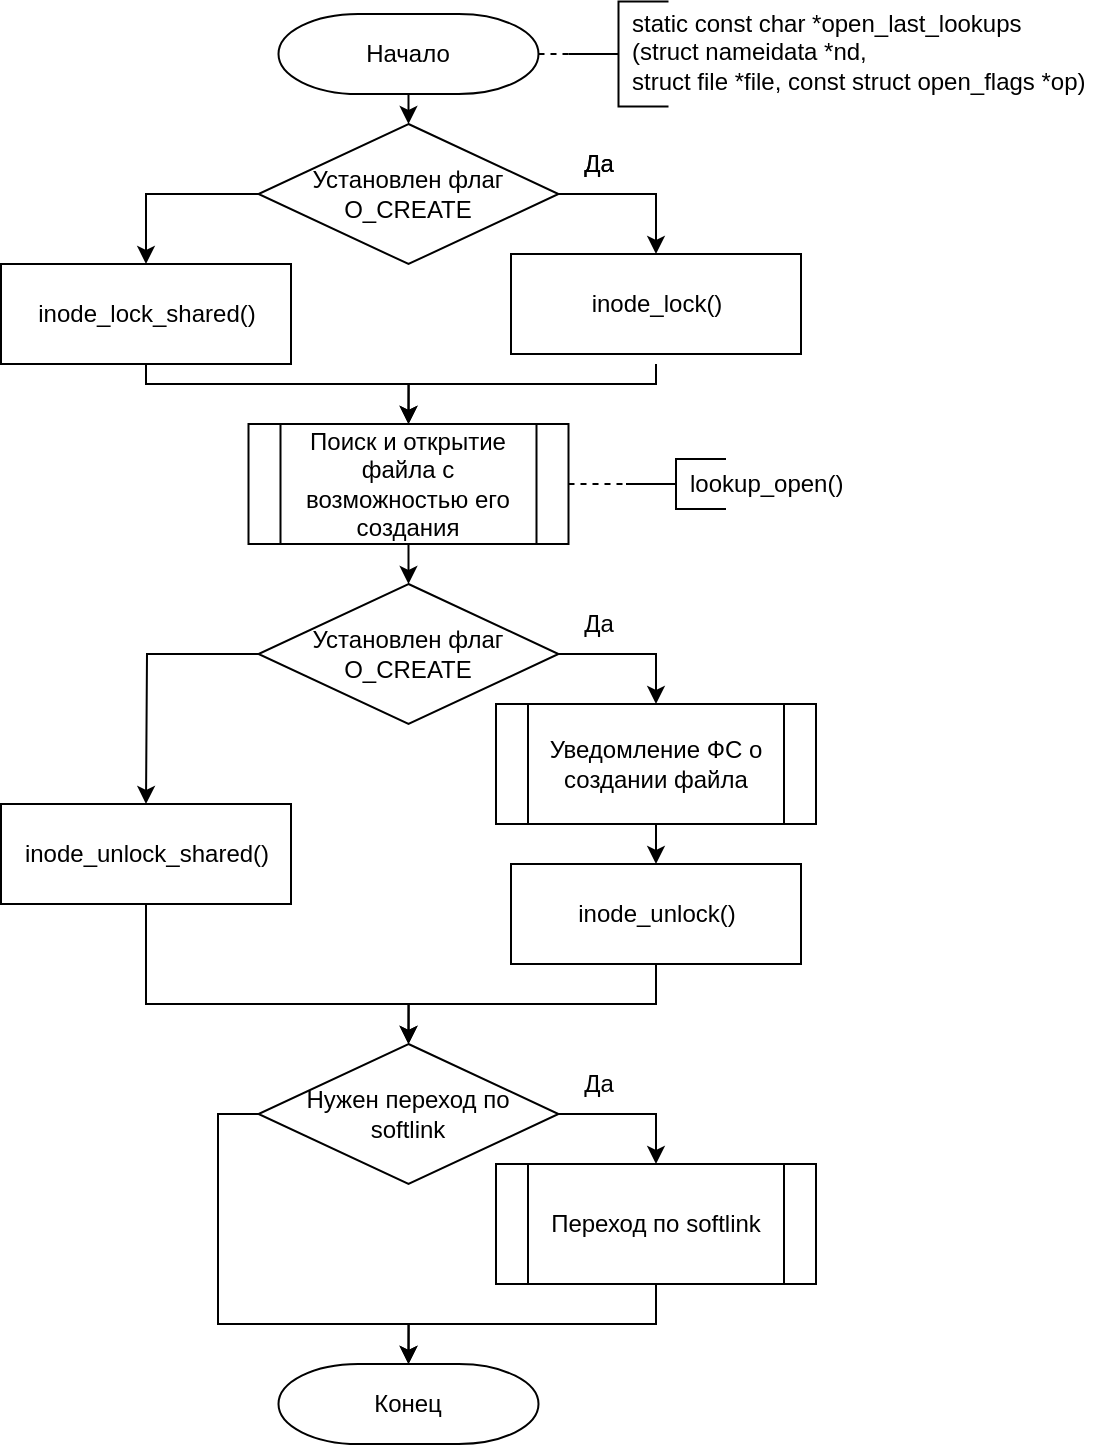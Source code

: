 <mxfile version="18.0.2" type="device" pages="9"><diagram id="q78tiHC4iouMWZSzKa_3" name="open_last_lookups"><mxGraphModel dx="980" dy="607" grid="1" gridSize="10" guides="1" tooltips="1" connect="1" arrows="1" fold="1" page="1" pageScale="1" pageWidth="1169" pageHeight="1654" math="0" shadow="0"><root><mxCell id="0"/><mxCell id="1" parent="0"/><mxCell id="c8sVFN12m3IsaYDGL5zG-5" style="edgeStyle=orthogonalEdgeStyle;rounded=0;orthogonalLoop=1;jettySize=auto;html=1;exitX=0.5;exitY=1;exitDx=0;exitDy=0;exitPerimeter=0;entryX=0.5;entryY=0;entryDx=0;entryDy=0;endArrow=classic;endFill=1;" parent="1" source="-x9J3qgqwRP8AUKx4gBg-1" target="IUrnkOHS8-yE9veIdhz9-1" edge="1"><mxGeometry relative="1" as="geometry"/></mxCell><mxCell id="-x9J3qgqwRP8AUKx4gBg-1" value="Начало" style="strokeWidth=1;html=1;shape=mxgraph.flowchart.terminator;whiteSpace=wrap;rounded=0;glass=0;" parent="1" vertex="1"><mxGeometry x="456.25" y="35" width="130" height="40" as="geometry"/></mxCell><mxCell id="PZS2j_xCshuZbcMmYw8J-1" value="" style="strokeWidth=1;html=1;shape=mxgraph.flowchart.annotation_2;align=left;labelPosition=right;pointerEvents=1;rounded=0;glass=0;" parent="1" vertex="1"><mxGeometry x="601.25" y="28.75" width="50" height="52.5" as="geometry"/></mxCell><mxCell id="c8sVFN12m3IsaYDGL5zG-22" style="edgeStyle=orthogonalEdgeStyle;rounded=0;orthogonalLoop=1;jettySize=auto;html=1;exitX=0.5;exitY=1;exitDx=0;exitDy=0;entryX=0.5;entryY=0;entryDx=0;entryDy=0;endArrow=classic;endFill=1;" parent="1" target="c8sVFN12m3IsaYDGL5zG-15" edge="1"><mxGeometry relative="1" as="geometry"><Array as="points"><mxPoint x="645" y="220"/><mxPoint x="521" y="220"/></Array><mxPoint x="645" y="210" as="sourcePoint"/></mxGeometry></mxCell><mxCell id="BE4Jo7-Q8j1bccz15e7u-2" style="edgeStyle=orthogonalEdgeStyle;rounded=0;orthogonalLoop=1;jettySize=auto;html=1;exitX=0;exitY=0.5;exitDx=0;exitDy=0;entryX=0.5;entryY=0;entryDx=0;entryDy=0;" edge="1" parent="1" source="IUrnkOHS8-yE9veIdhz9-1" target="BE4Jo7-Q8j1bccz15e7u-1"><mxGeometry relative="1" as="geometry"/></mxCell><mxCell id="BE4Jo7-Q8j1bccz15e7u-5" style="edgeStyle=orthogonalEdgeStyle;rounded=0;orthogonalLoop=1;jettySize=auto;html=1;exitX=1;exitY=0.5;exitDx=0;exitDy=0;" edge="1" parent="1" source="IUrnkOHS8-yE9veIdhz9-1" target="BE4Jo7-Q8j1bccz15e7u-3"><mxGeometry relative="1" as="geometry"/></mxCell><mxCell id="IUrnkOHS8-yE9veIdhz9-1" value="Установлен флаг&lt;br&gt;O_CREATE" style="rhombus;whiteSpace=wrap;html=1;rounded=0;glass=0;strokeWidth=1;" parent="1" vertex="1"><mxGeometry x="446.25" y="90" width="150" height="70" as="geometry"/></mxCell><mxCell id="c8sVFN12m3IsaYDGL5zG-1" value="Конец" style="strokeWidth=1;html=1;shape=mxgraph.flowchart.terminator;whiteSpace=wrap;rounded=0;glass=0;" parent="1" vertex="1"><mxGeometry x="456.25" y="710" width="130" height="40" as="geometry"/></mxCell><mxCell id="c8sVFN12m3IsaYDGL5zG-2" value="static const char *open_last_lookups&lt;br&gt;(struct nameidata *nd,&lt;br&gt;struct file *file, const struct open_flags *op)" style="text;html=1;align=left;verticalAlign=middle;resizable=0;points=[];autosize=1;strokeColor=none;fillColor=none;" parent="1" vertex="1"><mxGeometry x="631.25" y="28.75" width="240" height="50" as="geometry"/></mxCell><mxCell id="c8sVFN12m3IsaYDGL5zG-3" value="" style="endArrow=none;dashed=1;html=1;rounded=0;entryX=0;entryY=0.5;entryDx=0;entryDy=0;entryPerimeter=0;exitX=1;exitY=0.5;exitDx=0;exitDy=0;exitPerimeter=0;" parent="1" source="-x9J3qgqwRP8AUKx4gBg-1" target="PZS2j_xCshuZbcMmYw8J-1" edge="1"><mxGeometry width="50" height="50" relative="1" as="geometry"><mxPoint x="470" y="180" as="sourcePoint"/><mxPoint x="520" y="130" as="targetPoint"/></mxGeometry></mxCell><mxCell id="c8sVFN12m3IsaYDGL5zG-20" style="edgeStyle=orthogonalEdgeStyle;rounded=0;orthogonalLoop=1;jettySize=auto;html=1;exitX=0.5;exitY=1;exitDx=0;exitDy=0;entryX=0.5;entryY=0;entryDx=0;entryDy=0;endArrow=classic;endFill=1;" parent="1" target="c8sVFN12m3IsaYDGL5zG-15" edge="1"><mxGeometry relative="1" as="geometry"><Array as="points"><mxPoint x="390" y="220"/><mxPoint x="521" y="220"/></Array><mxPoint x="390" y="210" as="sourcePoint"/></mxGeometry></mxCell><mxCell id="c8sVFN12m3IsaYDGL5zG-28" style="edgeStyle=orthogonalEdgeStyle;rounded=0;orthogonalLoop=1;jettySize=auto;html=1;exitX=0.5;exitY=1;exitDx=0;exitDy=0;entryX=0.5;entryY=0;entryDx=0;entryDy=0;endArrow=classic;endFill=1;" parent="1" source="c8sVFN12m3IsaYDGL5zG-15" target="c8sVFN12m3IsaYDGL5zG-24" edge="1"><mxGeometry relative="1" as="geometry"/></mxCell><mxCell id="c8sVFN12m3IsaYDGL5zG-15" value="Поиск и открытие файла с возможностью его создания" style="shape=process;whiteSpace=wrap;html=1;backgroundOutline=1;rounded=0;glass=0;strokeWidth=1;" parent="1" vertex="1"><mxGeometry x="441.25" y="240" width="160" height="60" as="geometry"/></mxCell><mxCell id="c8sVFN12m3IsaYDGL5zG-16" value="" style="strokeWidth=1;html=1;shape=mxgraph.flowchart.annotation_2;align=left;labelPosition=right;pointerEvents=1;rounded=0;glass=0;" parent="1" vertex="1"><mxGeometry x="630" y="257.5" width="50" height="25" as="geometry"/></mxCell><mxCell id="c8sVFN12m3IsaYDGL5zG-17" value="lookup_open()" style="text;html=1;align=left;verticalAlign=middle;resizable=0;points=[];autosize=1;strokeColor=none;fillColor=none;" parent="1" vertex="1"><mxGeometry x="660" y="260" width="90" height="20" as="geometry"/></mxCell><mxCell id="c8sVFN12m3IsaYDGL5zG-23" value="" style="endArrow=none;dashed=1;html=1;rounded=0;entryX=0;entryY=0.5;entryDx=0;entryDy=0;entryPerimeter=0;exitX=1;exitY=0.5;exitDx=0;exitDy=0;" parent="1" source="c8sVFN12m3IsaYDGL5zG-15" target="c8sVFN12m3IsaYDGL5zG-16" edge="1"><mxGeometry width="50" height="50" relative="1" as="geometry"><mxPoint x="510" y="300" as="sourcePoint"/><mxPoint x="560" y="250" as="targetPoint"/></mxGeometry></mxCell><mxCell id="c8sVFN12m3IsaYDGL5zG-29" style="edgeStyle=orthogonalEdgeStyle;rounded=0;orthogonalLoop=1;jettySize=auto;html=1;exitX=1;exitY=0.5;exitDx=0;exitDy=0;entryX=0.5;entryY=0;entryDx=0;entryDy=0;endArrow=classic;endFill=1;" parent="1" source="c8sVFN12m3IsaYDGL5zG-24" target="c8sVFN12m3IsaYDGL5zG-25" edge="1"><mxGeometry relative="1" as="geometry"/></mxCell><mxCell id="c8sVFN12m3IsaYDGL5zG-30" style="edgeStyle=orthogonalEdgeStyle;rounded=0;orthogonalLoop=1;jettySize=auto;html=1;exitX=0;exitY=0.5;exitDx=0;exitDy=0;endArrow=classic;endFill=1;" parent="1" source="c8sVFN12m3IsaYDGL5zG-24" edge="1"><mxGeometry relative="1" as="geometry"><mxPoint x="390" y="430" as="targetPoint"/></mxGeometry></mxCell><mxCell id="c8sVFN12m3IsaYDGL5zG-24" value="Установлен флаг&lt;br&gt;O_CREATE" style="rhombus;whiteSpace=wrap;html=1;rounded=0;glass=0;strokeWidth=1;" parent="1" vertex="1"><mxGeometry x="446.25" y="320" width="150" height="70" as="geometry"/></mxCell><mxCell id="c8sVFN12m3IsaYDGL5zG-31" style="edgeStyle=orthogonalEdgeStyle;rounded=0;orthogonalLoop=1;jettySize=auto;html=1;exitX=0.5;exitY=1;exitDx=0;exitDy=0;entryX=0.5;entryY=0;entryDx=0;entryDy=0;endArrow=classic;endFill=1;" parent="1" source="c8sVFN12m3IsaYDGL5zG-25" edge="1"><mxGeometry relative="1" as="geometry"><mxPoint x="645" y="460" as="targetPoint"/></mxGeometry></mxCell><mxCell id="c8sVFN12m3IsaYDGL5zG-25" value="Уведомление ФС о создании файла" style="shape=process;whiteSpace=wrap;html=1;backgroundOutline=1;rounded=0;glass=0;strokeWidth=1;" parent="1" vertex="1"><mxGeometry x="565" y="380" width="160" height="60" as="geometry"/></mxCell><mxCell id="c8sVFN12m3IsaYDGL5zG-47" style="edgeStyle=orthogonalEdgeStyle;rounded=0;orthogonalLoop=1;jettySize=auto;html=1;exitX=0.5;exitY=1;exitDx=0;exitDy=0;entryX=0.5;entryY=0;entryDx=0;entryDy=0;endArrow=classic;endFill=1;" parent="1" source="BE4Jo7-Q8j1bccz15e7u-7" target="c8sVFN12m3IsaYDGL5zG-45" edge="1"><mxGeometry relative="1" as="geometry"><Array as="points"><mxPoint x="645" y="530"/><mxPoint x="521" y="530"/></Array><mxPoint x="645" y="520" as="sourcePoint"/></mxGeometry></mxCell><mxCell id="c8sVFN12m3IsaYDGL5zG-48" style="edgeStyle=orthogonalEdgeStyle;rounded=0;orthogonalLoop=1;jettySize=auto;html=1;exitX=0.5;exitY=1;exitDx=0;exitDy=0;entryX=0.5;entryY=0;entryDx=0;entryDy=0;endArrow=classic;endFill=1;" parent="1" source="BE4Jo7-Q8j1bccz15e7u-6" target="c8sVFN12m3IsaYDGL5zG-45" edge="1"><mxGeometry relative="1" as="geometry"><Array as="points"><mxPoint x="390" y="530"/><mxPoint x="521" y="530"/></Array><mxPoint x="390" y="490" as="sourcePoint"/></mxGeometry></mxCell><mxCell id="c8sVFN12m3IsaYDGL5zG-49" style="edgeStyle=orthogonalEdgeStyle;rounded=0;orthogonalLoop=1;jettySize=auto;html=1;exitX=1;exitY=0.5;exitDx=0;exitDy=0;entryX=0.5;entryY=0;entryDx=0;entryDy=0;endArrow=classic;endFill=1;" parent="1" source="c8sVFN12m3IsaYDGL5zG-45" target="c8sVFN12m3IsaYDGL5zG-46" edge="1"><mxGeometry relative="1" as="geometry"/></mxCell><mxCell id="c8sVFN12m3IsaYDGL5zG-50" style="edgeStyle=orthogonalEdgeStyle;rounded=0;orthogonalLoop=1;jettySize=auto;html=1;exitX=0;exitY=0.5;exitDx=0;exitDy=0;entryX=0.5;entryY=0;entryDx=0;entryDy=0;entryPerimeter=0;endArrow=classic;endFill=1;" parent="1" source="c8sVFN12m3IsaYDGL5zG-45" target="c8sVFN12m3IsaYDGL5zG-1" edge="1"><mxGeometry relative="1" as="geometry"><Array as="points"><mxPoint x="426" y="585"/><mxPoint x="426" y="690"/><mxPoint x="521" y="690"/></Array></mxGeometry></mxCell><mxCell id="c8sVFN12m3IsaYDGL5zG-45" value="Нужен переход по&lt;br&gt;softlink" style="rhombus;whiteSpace=wrap;html=1;rounded=0;glass=0;strokeWidth=1;" parent="1" vertex="1"><mxGeometry x="446.25" y="550" width="150" height="70" as="geometry"/></mxCell><mxCell id="c8sVFN12m3IsaYDGL5zG-51" style="edgeStyle=orthogonalEdgeStyle;rounded=0;orthogonalLoop=1;jettySize=auto;html=1;exitX=0.5;exitY=1;exitDx=0;exitDy=0;entryX=0.5;entryY=0;entryDx=0;entryDy=0;entryPerimeter=0;endArrow=classic;endFill=1;" parent="1" source="c8sVFN12m3IsaYDGL5zG-46" target="c8sVFN12m3IsaYDGL5zG-1" edge="1"><mxGeometry relative="1" as="geometry"><Array as="points"><mxPoint x="645" y="690"/><mxPoint x="521" y="690"/></Array></mxGeometry></mxCell><mxCell id="c8sVFN12m3IsaYDGL5zG-46" value="Переход по softlink" style="shape=process;whiteSpace=wrap;html=1;backgroundOutline=1;rounded=0;glass=0;strokeWidth=1;" parent="1" vertex="1"><mxGeometry x="565" y="610" width="160" height="60" as="geometry"/></mxCell><mxCell id="c8sVFN12m3IsaYDGL5zG-52" value="Да" style="text;html=1;align=center;verticalAlign=middle;resizable=0;points=[];autosize=1;strokeColor=none;fillColor=none;" parent="1" vertex="1"><mxGeometry x="601.25" y="100" width="30" height="20" as="geometry"/></mxCell><mxCell id="c8sVFN12m3IsaYDGL5zG-53" value="Да" style="text;html=1;align=center;verticalAlign=middle;resizable=0;points=[];autosize=1;strokeColor=none;fillColor=none;" parent="1" vertex="1"><mxGeometry x="601.25" y="100" width="30" height="20" as="geometry"/></mxCell><mxCell id="c8sVFN12m3IsaYDGL5zG-54" value="Да" style="text;html=1;align=center;verticalAlign=middle;resizable=0;points=[];autosize=1;strokeColor=none;fillColor=none;" parent="1" vertex="1"><mxGeometry x="601.25" y="330" width="30" height="20" as="geometry"/></mxCell><mxCell id="c8sVFN12m3IsaYDGL5zG-55" value="Да" style="text;html=1;align=center;verticalAlign=middle;resizable=0;points=[];autosize=1;strokeColor=none;fillColor=none;" parent="1" vertex="1"><mxGeometry x="601.25" y="560" width="30" height="20" as="geometry"/></mxCell><mxCell id="BE4Jo7-Q8j1bccz15e7u-1" value="&lt;span style=&quot;text-align: right;&quot;&gt;inode_lock_shared()&lt;/span&gt;" style="rounded=0;whiteSpace=wrap;html=1;glass=0;strokeWidth=1;" vertex="1" parent="1"><mxGeometry x="317.5" y="160" width="145" height="50" as="geometry"/></mxCell><mxCell id="BE4Jo7-Q8j1bccz15e7u-3" value="&lt;span style=&quot;text-align: right;&quot;&gt;inode_lock()&lt;/span&gt;" style="rounded=0;whiteSpace=wrap;html=1;glass=0;strokeWidth=1;" vertex="1" parent="1"><mxGeometry x="572.5" y="155" width="145" height="50" as="geometry"/></mxCell><mxCell id="BE4Jo7-Q8j1bccz15e7u-6" value="&lt;span style=&quot;text-align: right;&quot;&gt;inode_unlock_shared()&lt;/span&gt;" style="rounded=0;whiteSpace=wrap;html=1;glass=0;strokeWidth=1;" vertex="1" parent="1"><mxGeometry x="317.5" y="430" width="145" height="50" as="geometry"/></mxCell><mxCell id="BE4Jo7-Q8j1bccz15e7u-7" value="&lt;span style=&quot;text-align: right;&quot;&gt;inode_unlock()&lt;/span&gt;" style="rounded=0;whiteSpace=wrap;html=1;glass=0;strokeWidth=1;" vertex="1" parent="1"><mxGeometry x="572.5" y="460" width="145" height="50" as="geometry"/></mxCell></root></mxGraphModel></diagram><diagram id="t3aa-8Uqq47X2XbqBir-" name="open-2"><mxGraphModel dx="1307" dy="809" grid="1" gridSize="10" guides="1" tooltips="1" connect="1" arrows="1" fold="1" page="1" pageScale="1" pageWidth="1169" pageHeight="1654" math="0" shadow="0"><root><mxCell id="0"/><mxCell id="1" parent="0"/><mxCell id="HGqyQjVIqS3R85Y3xAVz-23" style="edgeStyle=orthogonalEdgeStyle;rounded=0;orthogonalLoop=1;jettySize=auto;html=1;exitX=1;exitY=0.5;exitDx=0;exitDy=0;entryX=0.5;entryY=0;entryDx=0;entryDy=0;" parent="1" source="pTUdLo5vshZCpJWvHC8l-2" target="HGqyQjVIqS3R85Y3xAVz-6" edge="1"><mxGeometry relative="1" as="geometry"/></mxCell><mxCell id="1z5NHS5yUyoyZnrBZ_5i-7" style="edgeStyle=orthogonalEdgeStyle;rounded=0;orthogonalLoop=1;jettySize=auto;html=1;exitX=0;exitY=0.5;exitDx=0;exitDy=0;entryX=0.5;entryY=0;entryDx=0;entryDy=0;" parent="1" source="pTUdLo5vshZCpJWvHC8l-2" target="Uk52W5XFxmbBy14bw_fv-1" edge="1"><mxGeometry relative="1" as="geometry"><Array as="points"><mxPoint x="80" y="125"/><mxPoint x="80" y="860"/><mxPoint x="199" y="860"/></Array></mxGeometry></mxCell><mxCell id="pTUdLo5vshZCpJWvHC8l-2" value="Файловый дескриптор получен" style="rhombus;whiteSpace=wrap;html=1;rounded=0;glass=0;strokeWidth=1;" parent="1" vertex="1"><mxGeometry x="154.38" y="90" width="168.75" height="70" as="geometry"/></mxCell><mxCell id="pTUdLo5vshZCpJWvHC8l-5" value="" style="strokeWidth=1;html=1;shape=mxgraph.flowchart.annotation_2;align=left;labelPosition=right;pointerEvents=1;rounded=0;glass=0;" parent="1" vertex="1"><mxGeometry x="440" y="120" width="50" height="35" as="geometry"/></mxCell><mxCell id="pTUdLo5vshZCpJWvHC8l-6" value="Вызов функции do_filp_open()" style="text;html=1;align=left;verticalAlign=middle;resizable=0;points=[];autosize=1;strokeColor=none;fillColor=none;" parent="1" vertex="1"><mxGeometry x="470" y="127.5" width="180" height="20" as="geometry"/></mxCell><mxCell id="pTUdLo5vshZCpJWvHC8l-8" style="edgeStyle=orthogonalEdgeStyle;rounded=0;orthogonalLoop=1;jettySize=auto;html=1;exitX=1;exitY=0.5;exitDx=0;exitDy=0;entryX=0.5;entryY=0;entryDx=0;entryDy=0;endArrow=classic;endFill=1;" parent="1" source="pTUdLo5vshZCpJWvHC8l-10" target="pTUdLo5vshZCpJWvHC8l-12" edge="1"><mxGeometry relative="1" as="geometry"><Array as="points"><mxPoint x="500" y="625"/></Array></mxGeometry></mxCell><mxCell id="pTUdLo5vshZCpJWvHC8l-9" style="edgeStyle=orthogonalEdgeStyle;rounded=0;orthogonalLoop=1;jettySize=auto;html=1;exitX=0;exitY=0.5;exitDx=0;exitDy=0;entryX=0.5;entryY=0;entryDx=0;entryDy=0;endArrow=classic;endFill=1;" parent="1" source="pTUdLo5vshZCpJWvHC8l-10" target="pTUdLo5vshZCpJWvHC8l-18" edge="1"><mxGeometry relative="1" as="geometry"/></mxCell><mxCell id="pTUdLo5vshZCpJWvHC8l-10" value="Дескриптор&lt;br&gt;открыт" style="rhombus;whiteSpace=wrap;html=1;rounded=0;glass=0;strokeWidth=1;" parent="1" vertex="1"><mxGeometry x="300" y="590" width="150" height="70" as="geometry"/></mxCell><mxCell id="pTUdLo5vshZCpJWvHC8l-11" style="edgeStyle=orthogonalEdgeStyle;rounded=0;orthogonalLoop=1;jettySize=auto;html=1;exitX=0.5;exitY=1;exitDx=0;exitDy=0;entryX=0.5;entryY=0;entryDx=0;entryDy=0;endArrow=classic;endFill=1;" parent="1" source="pTUdLo5vshZCpJWvHC8l-12" target="pTUdLo5vshZCpJWvHC8l-15" edge="1"><mxGeometry relative="1" as="geometry"/></mxCell><mxCell id="pTUdLo5vshZCpJWvHC8l-12" value="Уведомление ФС об открытии файла" style="shape=process;whiteSpace=wrap;html=1;backgroundOutline=1;rounded=0;glass=0;strokeWidth=1;" parent="1" vertex="1"><mxGeometry x="427.5" y="650" width="145" height="50" as="geometry"/></mxCell><mxCell id="pTUdLo5vshZCpJWvHC8l-13" value="" style="strokeWidth=1;html=1;shape=mxgraph.flowchart.annotation_2;align=left;labelPosition=right;pointerEvents=1;rounded=0;glass=0;" parent="1" vertex="1"><mxGeometry x="586.25" y="653.75" width="50" height="42.5" as="geometry"/></mxCell><mxCell id="pTUdLo5vshZCpJWvHC8l-14" value="Вызов функции&lt;br&gt;fsnotify_open()" style="text;html=1;align=left;verticalAlign=middle;resizable=0;points=[];autosize=1;strokeColor=none;fillColor=none;" parent="1" vertex="1"><mxGeometry x="616.25" y="660" width="100" height="30" as="geometry"/></mxCell><mxCell id="pTUdLo5vshZCpJWvHC8l-15" value="Запись дескриптора открытого файла в таблицу дескрипторов открытых файлов процеса" style="shape=process;whiteSpace=wrap;html=1;backgroundOutline=1;rounded=0;glass=0;strokeWidth=1;" parent="1" vertex="1"><mxGeometry x="427.5" y="730" width="145" height="90" as="geometry"/></mxCell><mxCell id="pTUdLo5vshZCpJWvHC8l-16" value="" style="strokeWidth=1;html=1;shape=mxgraph.flowchart.annotation_2;align=left;labelPosition=right;pointerEvents=1;rounded=0;glass=0;" parent="1" vertex="1"><mxGeometry x="586.25" y="753.75" width="50" height="42.5" as="geometry"/></mxCell><mxCell id="pTUdLo5vshZCpJWvHC8l-17" value="Вызов функции&lt;br&gt;fd_install()" style="text;html=1;align=left;verticalAlign=middle;resizable=0;points=[];autosize=1;strokeColor=none;fillColor=none;" parent="1" vertex="1"><mxGeometry x="616.25" y="760" width="100" height="30" as="geometry"/></mxCell><mxCell id="pTUdLo5vshZCpJWvHC8l-18" value="Освобождение файлового дескриптора" style="shape=process;whiteSpace=wrap;html=1;backgroundOutline=1;rounded=0;glass=0;strokeWidth=1;" parent="1" vertex="1"><mxGeometry x="130" y="710" width="157.5" height="50" as="geometry"/></mxCell><mxCell id="pTUdLo5vshZCpJWvHC8l-19" value="" style="strokeWidth=1;html=1;shape=mxgraph.flowchart.annotation_2;align=left;labelPosition=right;pointerEvents=1;rounded=0;glass=0;" parent="1" vertex="1"><mxGeometry x="300" y="713.75" width="50" height="42.5" as="geometry"/></mxCell><mxCell id="pTUdLo5vshZCpJWvHC8l-20" value="Вызов функции&lt;br&gt;put_unused_fd()" style="text;html=1;align=left;verticalAlign=middle;resizable=0;points=[];autosize=1;strokeColor=none;fillColor=none;" parent="1" vertex="1"><mxGeometry x="325" y="720" width="100" height="30" as="geometry"/></mxCell><mxCell id="pTUdLo5vshZCpJWvHC8l-21" style="edgeStyle=orthogonalEdgeStyle;rounded=0;orthogonalLoop=1;jettySize=auto;html=1;dashed=1;endArrow=none;endFill=0;entryX=0;entryY=0.5;entryDx=0;entryDy=0;entryPerimeter=0;exitX=1;exitY=0.5;exitDx=0;exitDy=0;" parent="1" source="pTUdLo5vshZCpJWvHC8l-12" target="pTUdLo5vshZCpJWvHC8l-13" edge="1"><mxGeometry relative="1" as="geometry"><mxPoint x="655" y="630" as="sourcePoint"/><mxPoint x="475" y="575" as="targetPoint"/></mxGeometry></mxCell><mxCell id="pTUdLo5vshZCpJWvHC8l-22" style="edgeStyle=orthogonalEdgeStyle;rounded=0;orthogonalLoop=1;jettySize=auto;html=1;dashed=1;endArrow=none;endFill=0;entryX=0;entryY=0.5;entryDx=0;entryDy=0;entryPerimeter=0;exitX=1;exitY=0.5;exitDx=0;exitDy=0;" parent="1" source="pTUdLo5vshZCpJWvHC8l-15" target="pTUdLo5vshZCpJWvHC8l-16" edge="1"><mxGeometry relative="1" as="geometry"><mxPoint x="615" y="740" as="sourcePoint"/><mxPoint x="485" y="585" as="targetPoint"/></mxGeometry></mxCell><mxCell id="pTUdLo5vshZCpJWvHC8l-23" style="edgeStyle=orthogonalEdgeStyle;rounded=0;orthogonalLoop=1;jettySize=auto;html=1;dashed=1;endArrow=none;endFill=0;entryX=0;entryY=0.5;entryDx=0;entryDy=0;entryPerimeter=0;exitX=1;exitY=0.5;exitDx=0;exitDy=0;" parent="1" source="pTUdLo5vshZCpJWvHC8l-18" target="pTUdLo5vshZCpJWvHC8l-19" edge="1"><mxGeometry relative="1" as="geometry"><mxPoint x="475" y="595" as="sourcePoint"/><mxPoint x="495" y="595" as="targetPoint"/></mxGeometry></mxCell><mxCell id="pTUdLo5vshZCpJWvHC8l-24" value="Да" style="text;html=1;align=center;verticalAlign=middle;resizable=0;points=[];autosize=1;strokeColor=none;fillColor=none;" parent="1" vertex="1"><mxGeometry x="330" y="100" width="30" height="20" as="geometry"/></mxCell><mxCell id="pTUdLo5vshZCpJWvHC8l-25" value="Да" style="text;html=1;align=center;verticalAlign=middle;resizable=0;points=[];autosize=1;strokeColor=none;fillColor=none;" parent="1" vertex="1"><mxGeometry x="452.5" y="600" width="30" height="20" as="geometry"/></mxCell><mxCell id="pTUdLo5vshZCpJWvHC8l-26" value="" style="endArrow=none;html=1;rounded=0;exitX=0.5;exitY=1;exitDx=0;exitDy=0;entryX=0.5;entryY=1;entryDx=0;entryDy=0;" parent="1" source="pTUdLo5vshZCpJWvHC8l-18" target="pTUdLo5vshZCpJWvHC8l-15" edge="1"><mxGeometry width="50" height="50" relative="1" as="geometry"><mxPoint x="225" y="700" as="sourcePoint"/><mxPoint x="275" y="650" as="targetPoint"/><Array as="points"><mxPoint x="209" y="840"/><mxPoint x="500" y="840"/></Array></mxGeometry></mxCell><mxCell id="Do7RSLR2mt1EB0B7vTj8-1" style="edgeStyle=orthogonalEdgeStyle;rounded=0;orthogonalLoop=1;jettySize=auto;html=1;exitX=0.5;exitY=1;exitDx=0;exitDy=0;entryX=0.5;entryY=0;entryDx=0;entryDy=0;" parent="1" source="PgksajEQIHg5zwljHmYx-1" target="pTUdLo5vshZCpJWvHC8l-2" edge="1"><mxGeometry relative="1" as="geometry"/></mxCell><mxCell id="PgksajEQIHg5zwljHmYx-1" value="1" style="ellipse;whiteSpace=wrap;html=1;aspect=fixed;" parent="1" vertex="1"><mxGeometry x="218.76" y="30" width="40" height="40" as="geometry"/></mxCell><mxCell id="Uk52W5XFxmbBy14bw_fv-1" value="2" style="ellipse;whiteSpace=wrap;html=1;aspect=fixed;" parent="1" vertex="1"><mxGeometry x="178.76" y="880" width="40" height="40" as="geometry"/></mxCell><mxCell id="HGqyQjVIqS3R85Y3xAVz-2" style="edgeStyle=orthogonalEdgeStyle;rounded=0;orthogonalLoop=1;jettySize=auto;html=1;exitX=0.5;exitY=1;exitDx=0;exitDy=0;entryX=0.5;entryY=0;entryDx=0;entryDy=0;endArrow=classic;endFill=1;" parent="1" source="HGqyQjVIqS3R85Y3xAVz-3" target="HGqyQjVIqS3R85Y3xAVz-8" edge="1"><mxGeometry relative="1" as="geometry"/></mxCell><mxCell id="HGqyQjVIqS3R85Y3xAVz-3" value="Проверка прав доступа для создания inode" style="shape=process;whiteSpace=wrap;html=1;backgroundOutline=1;rounded=0;glass=0;strokeWidth=1;" parent="1" vertex="1"><mxGeometry x="428.08" y="350" width="150" height="50" as="geometry"/></mxCell><mxCell id="Yxff8Jx5wjloM_8b_8Gt-6" style="edgeStyle=orthogonalEdgeStyle;rounded=0;orthogonalLoop=1;jettySize=auto;html=1;exitX=1;exitY=0.5;exitDx=0;exitDy=0;entryX=0.5;entryY=0;entryDx=0;entryDy=0;" edge="1" parent="1" source="HGqyQjVIqS3R85Y3xAVz-6" target="Yxff8Jx5wjloM_8b_8Gt-3"><mxGeometry relative="1" as="geometry"><Array as="points"><mxPoint x="500" y="195"/></Array></mxGeometry></mxCell><mxCell id="Yxff8Jx5wjloM_8b_8Gt-9" style="edgeStyle=orthogonalEdgeStyle;rounded=0;orthogonalLoop=1;jettySize=auto;html=1;exitX=0;exitY=0.5;exitDx=0;exitDy=0;entryX=0.5;entryY=0;entryDx=0;entryDy=0;" edge="1" parent="1" source="HGqyQjVIqS3R85Y3xAVz-6" target="pTUdLo5vshZCpJWvHC8l-10"><mxGeometry relative="1" as="geometry"><Array as="points"><mxPoint x="250" y="195"/><mxPoint x="250" y="570"/><mxPoint x="375" y="570"/></Array></mxGeometry></mxCell><mxCell id="HGqyQjVIqS3R85Y3xAVz-6" value="Установлен флаг&lt;br&gt;O_CREATE" style="rhombus;whiteSpace=wrap;html=1;rounded=0;glass=0;strokeWidth=1;" parent="1" vertex="1"><mxGeometry x="298.08" y="160" width="150" height="70" as="geometry"/></mxCell><mxCell id="HGqyQjVIqS3R85Y3xAVz-7" style="edgeStyle=orthogonalEdgeStyle;rounded=0;orthogonalLoop=1;jettySize=auto;html=1;exitX=0;exitY=0.5;exitDx=0;exitDy=0;entryX=0.5;entryY=0;entryDx=0;entryDy=0;endArrow=classic;endFill=1;" parent="1" source="HGqyQjVIqS3R85Y3xAVz-8" target="HGqyQjVIqS3R85Y3xAVz-9" edge="1"><mxGeometry relative="1" as="geometry"/></mxCell><mxCell id="1z5NHS5yUyoyZnrBZ_5i-1" style="edgeStyle=orthogonalEdgeStyle;rounded=0;orthogonalLoop=1;jettySize=auto;html=1;exitX=1;exitY=0.5;exitDx=0;exitDy=0;entryX=0.5;entryY=0;entryDx=0;entryDy=0;" parent="1" source="HGqyQjVIqS3R85Y3xAVz-8" target="HGqyQjVIqS3R85Y3xAVz-20" edge="1"><mxGeometry relative="1" as="geometry"/></mxCell><mxCell id="HGqyQjVIqS3R85Y3xAVz-8" value="Имеются права для создания inode" style="rhombus;whiteSpace=wrap;html=1;rounded=0;glass=0;strokeWidth=1;" parent="1" vertex="1"><mxGeometry x="428.08" y="420" width="150" height="70" as="geometry"/></mxCell><mxCell id="HGqyQjVIqS3R85Y3xAVz-9" value="Сброс флага&lt;br&gt;O_CREATE" style="rounded=0;whiteSpace=wrap;html=1;glass=0;strokeWidth=1;" parent="1" vertex="1"><mxGeometry x="300.58" y="480" width="145" height="50" as="geometry"/></mxCell><mxCell id="HGqyQjVIqS3R85Y3xAVz-10" value="Да" style="text;html=1;align=center;verticalAlign=middle;resizable=0;points=[];autosize=1;strokeColor=none;fillColor=none;" parent="1" vertex="1"><mxGeometry x="458.08" y="170" width="30" height="20" as="geometry"/></mxCell><mxCell id="HGqyQjVIqS3R85Y3xAVz-11" value="Да" style="text;html=1;align=center;verticalAlign=middle;resizable=0;points=[];autosize=1;strokeColor=none;fillColor=none;" parent="1" vertex="1"><mxGeometry x="589.33" y="430" width="30" height="20" as="geometry"/></mxCell><mxCell id="HGqyQjVIqS3R85Y3xAVz-20" value="Создание inode" style="shape=process;whiteSpace=wrap;html=1;backgroundOutline=1;rounded=0;glass=0;strokeWidth=1;" parent="1" vertex="1"><mxGeometry x="550" y="480" width="150" height="50" as="geometry"/></mxCell><mxCell id="iHAQ03hJy1qVHdl33u8c-1" value="" style="endArrow=none;dashed=1;html=1;rounded=0;entryX=0;entryY=0.5;entryDx=0;entryDy=0;entryPerimeter=0;" parent="1" target="pTUdLo5vshZCpJWvHC8l-5" edge="1"><mxGeometry width="50" height="50" relative="1" as="geometry"><mxPoint x="373" y="138" as="sourcePoint"/><mxPoint x="580" y="440" as="targetPoint"/></mxGeometry></mxCell><mxCell id="1z5NHS5yUyoyZnrBZ_5i-3" value="" style="endArrow=none;html=1;rounded=0;exitX=0.5;exitY=1;exitDx=0;exitDy=0;entryX=0.5;entryY=1;entryDx=0;entryDy=0;" parent="1" source="HGqyQjVIqS3R85Y3xAVz-9" target="HGqyQjVIqS3R85Y3xAVz-20" edge="1"><mxGeometry width="50" height="50" relative="1" as="geometry"><mxPoint x="580" y="650" as="sourcePoint"/><mxPoint x="630" y="600" as="targetPoint"/><Array as="points"><mxPoint x="373" y="550"/><mxPoint x="625" y="550"/></Array></mxGeometry></mxCell><mxCell id="1z5NHS5yUyoyZnrBZ_5i-5" value="" style="endArrow=none;html=1;rounded=0;" parent="1" edge="1"><mxGeometry width="50" height="50" relative="1" as="geometry"><mxPoint x="370" y="570" as="sourcePoint"/><mxPoint x="500" y="550" as="targetPoint"/><Array as="points"><mxPoint x="500" y="570"/></Array></mxGeometry></mxCell><mxCell id="1z5NHS5yUyoyZnrBZ_5i-8" value="" style="endArrow=none;html=1;rounded=0;" parent="1" edge="1"><mxGeometry width="50" height="50" relative="1" as="geometry"><mxPoint x="190" y="860" as="sourcePoint"/><mxPoint x="370" y="840" as="targetPoint"/><Array as="points"><mxPoint x="370" y="860"/></Array></mxGeometry></mxCell><mxCell id="Yxff8Jx5wjloM_8b_8Gt-2" style="edgeStyle=orthogonalEdgeStyle;rounded=0;orthogonalLoop=1;jettySize=auto;html=1;exitX=1;exitY=0.5;exitDx=0;exitDy=0;entryX=0.5;entryY=0;entryDx=0;entryDy=0;" edge="1" parent="1" source="Yxff8Jx5wjloM_8b_8Gt-3" target="Yxff8Jx5wjloM_8b_8Gt-4"><mxGeometry relative="1" as="geometry"/></mxCell><mxCell id="Yxff8Jx5wjloM_8b_8Gt-8" style="edgeStyle=orthogonalEdgeStyle;rounded=0;orthogonalLoop=1;jettySize=auto;html=1;exitX=0;exitY=0.5;exitDx=0;exitDy=0;entryX=0.5;entryY=0;entryDx=0;entryDy=0;" edge="1" parent="1" source="Yxff8Jx5wjloM_8b_8Gt-3" target="HGqyQjVIqS3R85Y3xAVz-3"><mxGeometry relative="1" as="geometry"><Array as="points"><mxPoint x="405" y="245"/><mxPoint x="405" y="330"/><mxPoint x="503" y="330"/></Array></mxGeometry></mxCell><mxCell id="Yxff8Jx5wjloM_8b_8Gt-3" value="Установлен флаг&lt;br&gt;O_EXCL" style="rhombus;whiteSpace=wrap;html=1;rounded=0;glass=0;strokeWidth=1;" vertex="1" parent="1"><mxGeometry x="425" y="210" width="150" height="70" as="geometry"/></mxCell><mxCell id="Yxff8Jx5wjloM_8b_8Gt-7" style="edgeStyle=orthogonalEdgeStyle;rounded=0;orthogonalLoop=1;jettySize=auto;html=1;exitX=0.5;exitY=1;exitDx=0;exitDy=0;entryX=0.5;entryY=0;entryDx=0;entryDy=0;" edge="1" parent="1" source="Yxff8Jx5wjloM_8b_8Gt-4" target="HGqyQjVIqS3R85Y3xAVz-3"><mxGeometry relative="1" as="geometry"><Array as="points"><mxPoint x="601" y="330"/><mxPoint x="503" y="330"/></Array></mxGeometry></mxCell><mxCell id="Yxff8Jx5wjloM_8b_8Gt-4" value="Сброс флага&lt;br&gt;O_TRUNC" style="rounded=0;whiteSpace=wrap;html=1;glass=0;strokeWidth=1;" vertex="1" parent="1"><mxGeometry x="528.75" y="270" width="145" height="50" as="geometry"/></mxCell><mxCell id="Yxff8Jx5wjloM_8b_8Gt-5" value="Да" style="text;html=1;align=center;verticalAlign=middle;resizable=0;points=[];autosize=1;strokeColor=none;fillColor=none;" vertex="1" parent="1"><mxGeometry x="575" y="220" width="30" height="20" as="geometry"/></mxCell></root></mxGraphModel></diagram><diagram id="mD6QJgmQvD7eZYua-u2r" name="lookup_open"><mxGraphModel dx="980" dy="607" grid="1" gridSize="10" guides="1" tooltips="1" connect="1" arrows="1" fold="1" page="1" pageScale="1" pageWidth="1169" pageHeight="1654" math="0" shadow="0"><root><mxCell id="0"/><mxCell id="1" parent="0"/><mxCell id="na5B4M7WO9jEA6gY5XdY-3" style="edgeStyle=orthogonalEdgeStyle;rounded=0;orthogonalLoop=1;jettySize=auto;html=1;exitX=0.5;exitY=1;exitDx=0;exitDy=0;exitPerimeter=0;entryX=0.5;entryY=0;entryDx=0;entryDy=0;endArrow=classic;endFill=1;" parent="1" source="9ECfBoQ7zgyVmt8bm3du-1" target="na5B4M7WO9jEA6gY5XdY-1" edge="1"><mxGeometry relative="1" as="geometry"/></mxCell><mxCell id="9ECfBoQ7zgyVmt8bm3du-1" value="Начало" style="strokeWidth=1;html=1;shape=mxgraph.flowchart.terminator;whiteSpace=wrap;rounded=0;glass=0;" parent="1" vertex="1"><mxGeometry x="455" y="39.38" width="130" height="40" as="geometry"/></mxCell><mxCell id="CB1NZmMHl6Vt_OenHazU-1" value="" style="strokeWidth=1;html=1;shape=mxgraph.flowchart.annotation_2;align=left;labelPosition=right;pointerEvents=1;rounded=0;glass=0;" parent="1" vertex="1"><mxGeometry x="601.25" y="28.75" width="50" height="61.25" as="geometry"/></mxCell><mxCell id="CB1NZmMHl6Vt_OenHazU-2" value="static struct dentry *lookup_open&lt;br&gt;(struct nameidata *nd, struct file *file,&lt;br&gt;const struct open_flags *op,&lt;br&gt;bool got_write)" style="text;html=1;align=left;verticalAlign=middle;resizable=0;points=[];autosize=1;strokeColor=none;fillColor=none;" parent="1" vertex="1"><mxGeometry x="630" y="28.75" width="210" height="60" as="geometry"/></mxCell><mxCell id="CB1NZmMHl6Vt_OenHazU-3" value="" style="endArrow=none;dashed=1;html=1;rounded=0;entryX=0;entryY=0.5;entryDx=0;entryDy=0;entryPerimeter=0;exitX=1;exitY=0.5;exitDx=0;exitDy=0;exitPerimeter=0;" parent="1" source="9ECfBoQ7zgyVmt8bm3du-1" target="CB1NZmMHl6Vt_OenHazU-1" edge="1"><mxGeometry width="50" height="50" relative="1" as="geometry"><mxPoint x="470" y="320" as="sourcePoint"/><mxPoint x="520" y="270" as="targetPoint"/></mxGeometry></mxCell><mxCell id="CNG-Nh1qrnHHg0JbaLBg-2" style="edgeStyle=orthogonalEdgeStyle;rounded=0;orthogonalLoop=1;jettySize=auto;html=1;exitX=0;exitY=0.5;exitDx=0;exitDy=0;entryX=0.5;entryY=0;entryDx=0;entryDy=0;" edge="1" parent="1" source="A8wQWAHVn-sHnB3QhJt_-1" target="CNG-Nh1qrnHHg0JbaLBg-1"><mxGeometry relative="1" as="geometry"/></mxCell><mxCell id="HYV3FjRzWF1g02MRtw02-6" style="edgeStyle=orthogonalEdgeStyle;rounded=0;orthogonalLoop=1;jettySize=auto;html=1;exitX=1;exitY=0.5;exitDx=0;exitDy=0;entryX=0.5;entryY=0;entryDx=0;entryDy=0;entryPerimeter=0;" edge="1" parent="1" source="A8wQWAHVn-sHnB3QhJt_-1" target="yKGJbxi6rmaCEA_xkuYI-1"><mxGeometry relative="1" as="geometry"><Array as="points"><mxPoint x="720" y="205"/><mxPoint x="720" y="960"/><mxPoint x="520" y="960"/></Array></mxGeometry></mxCell><mxCell id="A8wQWAHVn-sHnB3QhJt_-1" value="Найден dentry" style="rhombus;whiteSpace=wrap;html=1;rounded=0;glass=0;strokeWidth=1;" parent="1" vertex="1"><mxGeometry x="445" y="170" width="150" height="70" as="geometry"/></mxCell><mxCell id="na5B4M7WO9jEA6gY5XdY-12" style="edgeStyle=orthogonalEdgeStyle;rounded=0;orthogonalLoop=1;jettySize=auto;html=1;exitX=0.5;exitY=1;exitDx=0;exitDy=0;entryX=0.5;entryY=0;entryDx=0;entryDy=0;endArrow=classic;endFill=1;" parent="1" source="k2osZKTRFmXCYAkzt1bm-1" target="na5B4M7WO9jEA6gY5XdY-11" edge="1"><mxGeometry relative="1" as="geometry"/></mxCell><mxCell id="k2osZKTRFmXCYAkzt1bm-1" value="Проверка прав доступа для создания inode" style="shape=process;whiteSpace=wrap;html=1;backgroundOutline=1;rounded=0;glass=0;strokeWidth=1;" parent="1" vertex="1"><mxGeometry x="460" y="495" width="150" height="50" as="geometry"/></mxCell><mxCell id="yKGJbxi6rmaCEA_xkuYI-1" value="Конец" style="strokeWidth=1;html=1;shape=mxgraph.flowchart.terminator;whiteSpace=wrap;rounded=0;glass=0;" parent="1" vertex="1"><mxGeometry x="455" y="985" width="130" height="40" as="geometry"/></mxCell><mxCell id="na5B4M7WO9jEA6gY5XdY-4" style="edgeStyle=orthogonalEdgeStyle;rounded=0;orthogonalLoop=1;jettySize=auto;html=1;exitX=0.5;exitY=1;exitDx=0;exitDy=0;entryX=0.5;entryY=0;entryDx=0;entryDy=0;endArrow=classic;endFill=1;" parent="1" source="na5B4M7WO9jEA6gY5XdY-1" target="A8wQWAHVn-sHnB3QhJt_-1" edge="1"><mxGeometry relative="1" as="geometry"/></mxCell><mxCell id="na5B4M7WO9jEA6gY5XdY-1" value="Поиск открываемого файла в кэше" style="rounded=0;whiteSpace=wrap;html=1;glass=0;strokeWidth=1;" parent="1" vertex="1"><mxGeometry x="447.5" y="100" width="145" height="50" as="geometry"/></mxCell><mxCell id="na5B4M7WO9jEA6gY5XdY-5" value="Да" style="text;html=1;align=center;verticalAlign=middle;resizable=0;points=[];autosize=1;strokeColor=none;fillColor=none;" parent="1" vertex="1"><mxGeometry x="611.25" y="170" width="30" height="20" as="geometry"/></mxCell><mxCell id="na5B4M7WO9jEA6gY5XdY-19" style="edgeStyle=orthogonalEdgeStyle;rounded=0;orthogonalLoop=1;jettySize=auto;html=1;exitX=0;exitY=0.5;exitDx=0;exitDy=0;entryX=0.5;entryY=0;entryDx=0;entryDy=0;endArrow=classic;endFill=1;" parent="1" source="na5B4M7WO9jEA6gY5XdY-6" target="na5B4M7WO9jEA6gY5XdY-17" edge="1"><mxGeometry relative="1" as="geometry"><Array as="points"><mxPoint x="290" y="335"/><mxPoint x="290" y="705"/><mxPoint x="405" y="705"/></Array><mxPoint x="330" y="480" as="sourcePoint"/></mxGeometry></mxCell><mxCell id="HYV3FjRzWF1g02MRtw02-2" style="edgeStyle=orthogonalEdgeStyle;rounded=0;orthogonalLoop=1;jettySize=auto;html=1;exitX=1;exitY=0.5;exitDx=0;exitDy=0;entryX=0.5;entryY=0;entryDx=0;entryDy=0;" edge="1" parent="1" source="na5B4M7WO9jEA6gY5XdY-6" target="CNG-Nh1qrnHHg0JbaLBg-4"><mxGeometry relative="1" as="geometry"><Array as="points"><mxPoint x="535" y="335"/></Array></mxGeometry></mxCell><mxCell id="na5B4M7WO9jEA6gY5XdY-6" value="Установлен флаг&lt;br&gt;O_CREATE" style="rhombus;whiteSpace=wrap;html=1;rounded=0;glass=0;strokeWidth=1;" parent="1" vertex="1"><mxGeometry x="330" y="300" width="150" height="70" as="geometry"/></mxCell><mxCell id="na5B4M7WO9jEA6gY5XdY-8" value="" style="strokeWidth=1;html=1;shape=mxgraph.flowchart.annotation_2;align=left;labelPosition=right;pointerEvents=1;rounded=0;glass=0;" parent="1" vertex="1"><mxGeometry x="710" y="489.38" width="50" height="61.25" as="geometry"/></mxCell><mxCell id="na5B4M7WO9jEA6gY5XdY-9" value="may_o_create()&lt;br&gt;inode_permission()&lt;br&gt;security_inode_creaate()" style="text;html=1;align=left;verticalAlign=middle;resizable=0;points=[];autosize=1;strokeColor=none;fillColor=none;" parent="1" vertex="1"><mxGeometry x="740" y="495.01" width="150" height="50" as="geometry"/></mxCell><mxCell id="na5B4M7WO9jEA6gY5XdY-16" style="edgeStyle=orthogonalEdgeStyle;rounded=0;orthogonalLoop=1;jettySize=auto;html=1;exitX=0;exitY=0.5;exitDx=0;exitDy=0;entryX=0.5;entryY=0;entryDx=0;entryDy=0;endArrow=classic;endFill=1;" parent="1" source="na5B4M7WO9jEA6gY5XdY-11" target="na5B4M7WO9jEA6gY5XdY-13" edge="1"><mxGeometry relative="1" as="geometry"/></mxCell><mxCell id="na5B4M7WO9jEA6gY5XdY-11" value="Имеются права для создания inode" style="rhombus;whiteSpace=wrap;html=1;rounded=0;glass=0;strokeWidth=1;" parent="1" vertex="1"><mxGeometry x="460" y="565" width="150" height="70" as="geometry"/></mxCell><mxCell id="na5B4M7WO9jEA6gY5XdY-13" value="Сбросить флаг O_CREATE" style="rounded=0;whiteSpace=wrap;html=1;glass=0;strokeWidth=1;" parent="1" vertex="1"><mxGeometry x="332.5" y="625" width="145" height="50" as="geometry"/></mxCell><mxCell id="na5B4M7WO9jEA6gY5XdY-14" value="Да" style="text;html=1;align=center;verticalAlign=middle;resizable=0;points=[];autosize=1;strokeColor=none;fillColor=none;" parent="1" vertex="1"><mxGeometry x="490" y="310" width="30" height="20" as="geometry"/></mxCell><mxCell id="na5B4M7WO9jEA6gY5XdY-15" value="Да" style="text;html=1;align=center;verticalAlign=middle;resizable=0;points=[];autosize=1;strokeColor=none;fillColor=none;" parent="1" vertex="1"><mxGeometry x="621.25" y="575" width="30" height="20" as="geometry"/></mxCell><mxCell id="na5B4M7WO9jEA6gY5XdY-29" style="edgeStyle=orthogonalEdgeStyle;rounded=0;orthogonalLoop=1;jettySize=auto;html=1;exitX=0.5;exitY=1;exitDx=0;exitDy=0;endArrow=classic;endFill=1;" parent="1" source="na5B4M7WO9jEA6gY5XdY-17" target="na5B4M7WO9jEA6gY5XdY-28" edge="1"><mxGeometry relative="1" as="geometry"/></mxCell><mxCell id="na5B4M7WO9jEA6gY5XdY-17" value="Открытие файла" style="shape=process;whiteSpace=wrap;html=1;backgroundOutline=1;rounded=0;glass=0;strokeWidth=1;" parent="1" vertex="1"><mxGeometry x="330" y="725" width="150" height="50" as="geometry"/></mxCell><mxCell id="na5B4M7WO9jEA6gY5XdY-20" value="" style="endArrow=none;html=1;rounded=0;exitX=0.5;exitY=1;exitDx=0;exitDy=0;entryX=1;entryY=0.5;entryDx=0;entryDy=0;" parent="1" source="na5B4M7WO9jEA6gY5XdY-13" target="na5B4M7WO9jEA6gY5XdY-11" edge="1"><mxGeometry width="50" height="50" relative="1" as="geometry"><mxPoint x="450" y="695" as="sourcePoint"/><mxPoint x="500" y="645" as="targetPoint"/><Array as="points"><mxPoint x="405" y="685"/><mxPoint x="650" y="685"/><mxPoint x="650" y="600"/></Array></mxGeometry></mxCell><mxCell id="na5B4M7WO9jEA6gY5XdY-21" value="" style="endArrow=none;html=1;rounded=0;" parent="1" edge="1"><mxGeometry width="50" height="50" relative="1" as="geometry"><mxPoint x="400" y="705" as="sourcePoint"/><mxPoint x="530" y="685" as="targetPoint"/><Array as="points"><mxPoint x="530" y="705"/></Array></mxGeometry></mxCell><mxCell id="na5B4M7WO9jEA6gY5XdY-23" value="" style="endArrow=none;dashed=1;html=1;rounded=0;exitX=1;exitY=0.5;exitDx=0;exitDy=0;entryX=0;entryY=0.5;entryDx=0;entryDy=0;entryPerimeter=0;" parent="1" source="k2osZKTRFmXCYAkzt1bm-1" target="na5B4M7WO9jEA6gY5XdY-8" edge="1"><mxGeometry width="50" height="50" relative="1" as="geometry"><mxPoint x="640" y="455" as="sourcePoint"/><mxPoint x="690" y="405" as="targetPoint"/></mxGeometry></mxCell><mxCell id="na5B4M7WO9jEA6gY5XdY-24" value="" style="strokeWidth=1;html=1;shape=mxgraph.flowchart.annotation_2;align=left;labelPosition=right;pointerEvents=1;rounded=0;glass=0;" parent="1" vertex="1"><mxGeometry x="501.25" y="732.18" width="50" height="35.63" as="geometry"/></mxCell><mxCell id="na5B4M7WO9jEA6gY5XdY-25" value="i_op-&amp;gt;atomic_open()" style="text;html=1;align=left;verticalAlign=middle;resizable=0;points=[];autosize=1;strokeColor=none;fillColor=none;" parent="1" vertex="1"><mxGeometry x="531.25" y="740" width="130" height="20" as="geometry"/></mxCell><mxCell id="na5B4M7WO9jEA6gY5XdY-27" value="" style="endArrow=none;dashed=1;html=1;rounded=0;exitX=1;exitY=0.5;exitDx=0;exitDy=0;entryX=0;entryY=0.5;entryDx=0;entryDy=0;entryPerimeter=0;" parent="1" source="na5B4M7WO9jEA6gY5XdY-17" target="na5B4M7WO9jEA6gY5XdY-24" edge="1"><mxGeometry width="50" height="50" relative="1" as="geometry"><mxPoint x="440" y="575" as="sourcePoint"/><mxPoint x="490" y="525" as="targetPoint"/></mxGeometry></mxCell><mxCell id="na5B4M7WO9jEA6gY5XdY-33" style="edgeStyle=orthogonalEdgeStyle;rounded=0;orthogonalLoop=1;jettySize=auto;html=1;exitX=1;exitY=0.5;exitDx=0;exitDy=0;entryX=0.5;entryY=0;entryDx=0;entryDy=0;endArrow=classic;endFill=1;" parent="1" source="na5B4M7WO9jEA6gY5XdY-28" target="na5B4M7WO9jEA6gY5XdY-30" edge="1"><mxGeometry relative="1" as="geometry"/></mxCell><mxCell id="na5B4M7WO9jEA6gY5XdY-28" value="Не удалось&lt;br&gt;открыть &lt;br&gt;файл и установлен&lt;br&gt;O_CREATE" style="rhombus;whiteSpace=wrap;html=1;rounded=0;glass=0;strokeWidth=1;" parent="1" vertex="1"><mxGeometry x="325" y="795" width="160" height="90" as="geometry"/></mxCell><mxCell id="na5B4M7WO9jEA6gY5XdY-30" value="Создание inode" style="shape=process;whiteSpace=wrap;html=1;backgroundOutline=1;rounded=0;glass=0;strokeWidth=1;" parent="1" vertex="1"><mxGeometry x="461.25" y="875" width="150" height="50" as="geometry"/></mxCell><mxCell id="na5B4M7WO9jEA6gY5XdY-31" value="" style="strokeWidth=1;html=1;shape=mxgraph.flowchart.annotation_2;align=left;labelPosition=right;pointerEvents=1;rounded=0;glass=0;" parent="1" vertex="1"><mxGeometry x="710" y="882.18" width="50" height="35.63" as="geometry"/></mxCell><mxCell id="na5B4M7WO9jEA6gY5XdY-32" value="i_op-&amp;gt;create()" style="text;html=1;align=left;verticalAlign=middle;resizable=0;points=[];autosize=1;strokeColor=none;fillColor=none;" parent="1" vertex="1"><mxGeometry x="740" y="890" width="90" height="20" as="geometry"/></mxCell><mxCell id="na5B4M7WO9jEA6gY5XdY-34" value="Да" style="text;html=1;align=center;verticalAlign=middle;resizable=0;points=[];autosize=1;strokeColor=none;fillColor=none;" parent="1" vertex="1"><mxGeometry x="490" y="815" width="30" height="20" as="geometry"/></mxCell><mxCell id="na5B4M7WO9jEA6gY5XdY-36" value="" style="endArrow=none;dashed=1;html=1;rounded=0;exitX=1;exitY=0.5;exitDx=0;exitDy=0;entryX=0;entryY=0.5;entryDx=0;entryDy=0;entryPerimeter=0;" parent="1" source="na5B4M7WO9jEA6gY5XdY-30" target="na5B4M7WO9jEA6gY5XdY-31" edge="1"><mxGeometry width="50" height="50" relative="1" as="geometry"><mxPoint x="440" y="835" as="sourcePoint"/><mxPoint x="490" y="785" as="targetPoint"/></mxGeometry></mxCell><mxCell id="na5B4M7WO9jEA6gY5XdY-38" value="" style="endArrow=none;html=1;rounded=0;exitX=0;exitY=0.5;exitDx=0;exitDy=0;entryX=0.5;entryY=1;entryDx=0;entryDy=0;" parent="1" source="na5B4M7WO9jEA6gY5XdY-28" target="na5B4M7WO9jEA6gY5XdY-30" edge="1"><mxGeometry width="50" height="50" relative="1" as="geometry"><mxPoint x="580" y="765" as="sourcePoint"/><mxPoint x="630" y="715" as="targetPoint"/><Array as="points"><mxPoint x="300" y="840"/><mxPoint x="300" y="935"/><mxPoint x="536" y="935"/></Array></mxGeometry></mxCell><mxCell id="na5B4M7WO9jEA6gY5XdY-39" value="" style="endArrow=none;html=1;rounded=0;" parent="1" edge="1"><mxGeometry width="50" height="50" relative="1" as="geometry"><mxPoint x="520" y="960" as="sourcePoint"/><mxPoint x="410" y="935" as="targetPoint"/><Array as="points"><mxPoint x="410" y="960"/></Array></mxGeometry></mxCell><mxCell id="CNG-Nh1qrnHHg0JbaLBg-3" style="edgeStyle=orthogonalEdgeStyle;rounded=0;orthogonalLoop=1;jettySize=auto;html=1;exitX=0.5;exitY=1;exitDx=0;exitDy=0;entryX=0.5;entryY=0;entryDx=0;entryDy=0;" edge="1" parent="1" source="CNG-Nh1qrnHHg0JbaLBg-1" target="na5B4M7WO9jEA6gY5XdY-6"><mxGeometry relative="1" as="geometry"/></mxCell><mxCell id="CNG-Nh1qrnHHg0JbaLBg-1" value="Инициализация struct user_namespace&lt;br&gt;mnt_userns" style="rounded=0;whiteSpace=wrap;html=1;glass=0;strokeWidth=1;" vertex="1" parent="1"><mxGeometry x="332.5" y="230" width="145" height="50" as="geometry"/></mxCell><mxCell id="Z7IEc-wWqbAhxlqgisil-3" style="edgeStyle=orthogonalEdgeStyle;rounded=0;orthogonalLoop=1;jettySize=auto;html=1;exitX=1;exitY=0.5;exitDx=0;exitDy=0;entryX=0.5;entryY=0;entryDx=0;entryDy=0;" edge="1" parent="1" source="CNG-Nh1qrnHHg0JbaLBg-4" target="Z7IEc-wWqbAhxlqgisil-2"><mxGeometry relative="1" as="geometry"/></mxCell><mxCell id="HYV3FjRzWF1g02MRtw02-4" style="edgeStyle=orthogonalEdgeStyle;rounded=0;orthogonalLoop=1;jettySize=auto;html=1;exitX=0;exitY=0.5;exitDx=0;exitDy=0;entryX=0.5;entryY=0;entryDx=0;entryDy=0;" edge="1" parent="1" source="CNG-Nh1qrnHHg0JbaLBg-4" target="k2osZKTRFmXCYAkzt1bm-1"><mxGeometry relative="1" as="geometry"><Array as="points"><mxPoint x="440" y="385"/><mxPoint x="440" y="470"/><mxPoint x="535" y="470"/></Array></mxGeometry></mxCell><mxCell id="CNG-Nh1qrnHHg0JbaLBg-4" value="Установлен флаг&lt;br&gt;O_EXCL" style="rhombus;whiteSpace=wrap;html=1;rounded=0;glass=0;strokeWidth=1;" vertex="1" parent="1"><mxGeometry x="460" y="350" width="150" height="70" as="geometry"/></mxCell><mxCell id="HYV3FjRzWF1g02MRtw02-1" style="edgeStyle=orthogonalEdgeStyle;rounded=0;orthogonalLoop=1;jettySize=auto;html=1;exitX=0.5;exitY=1;exitDx=0;exitDy=0;entryX=0.5;entryY=0;entryDx=0;entryDy=0;" edge="1" parent="1" source="Z7IEc-wWqbAhxlqgisil-2" target="k2osZKTRFmXCYAkzt1bm-1"><mxGeometry relative="1" as="geometry"><Array as="points"><mxPoint x="636" y="470"/><mxPoint x="535" y="470"/></Array></mxGeometry></mxCell><mxCell id="Z7IEc-wWqbAhxlqgisil-2" value="Сбросить флаг&lt;br&gt;O_TRUNC" style="rounded=0;whiteSpace=wrap;html=1;glass=0;strokeWidth=1;" vertex="1" parent="1"><mxGeometry x="563.75" y="410" width="145" height="50" as="geometry"/></mxCell><mxCell id="HYV3FjRzWF1g02MRtw02-3" value="Да" style="text;html=1;align=center;verticalAlign=middle;resizable=0;points=[];autosize=1;strokeColor=none;fillColor=none;" vertex="1" parent="1"><mxGeometry x="610" y="360" width="30" height="20" as="geometry"/></mxCell></root></mxGraphModel></diagram><diagram id="q-UkQuDb8bNnN0oGneIO" name="open-1"><mxGraphModel dx="980" dy="607" grid="1" gridSize="10" guides="1" tooltips="1" connect="1" arrows="1" fold="1" page="1" pageScale="1" pageWidth="1169" pageHeight="1654" math="0" shadow="0"><root><mxCell id="0"/><mxCell id="1" parent="0"/><mxCell id="3AV4s4fz62jfO3gC9hsj-9" style="edgeStyle=orthogonalEdgeStyle;rounded=0;orthogonalLoop=1;jettySize=auto;html=1;exitX=1;exitY=0.5;exitDx=0;exitDy=0;exitPerimeter=0;entryX=0;entryY=0.5;entryDx=0;entryDy=0;entryPerimeter=0;dashed=1;endArrow=none;endFill=0;" parent="1" source="3AV4s4fz62jfO3gC9hsj-5" target="3AV4s4fz62jfO3gC9hsj-8" edge="1"><mxGeometry relative="1" as="geometry"/></mxCell><mxCell id="3AV4s4fz62jfO3gC9hsj-12" style="edgeStyle=orthogonalEdgeStyle;rounded=0;orthogonalLoop=1;jettySize=auto;html=1;exitX=0.5;exitY=1;exitDx=0;exitDy=0;exitPerimeter=0;entryX=0.5;entryY=0;entryDx=0;entryDy=0;endArrow=classic;endFill=1;" parent="1" source="3AV4s4fz62jfO3gC9hsj-5" target="3AV4s4fz62jfO3gC9hsj-11" edge="1"><mxGeometry relative="1" as="geometry"/></mxCell><mxCell id="3AV4s4fz62jfO3gC9hsj-5" value="Начало" style="strokeWidth=1;html=1;shape=mxgraph.flowchart.terminator;whiteSpace=wrap;rounded=0;glass=0;" parent="1" vertex="1"><mxGeometry x="110" y="30" width="130" height="40" as="geometry"/></mxCell><mxCell id="3AV4s4fz62jfO3gC9hsj-7" value="Конец" style="strokeWidth=1;html=1;shape=mxgraph.flowchart.terminator;whiteSpace=wrap;rounded=0;glass=0;" parent="1" vertex="1"><mxGeometry x="110" y="1020" width="130" height="40" as="geometry"/></mxCell><mxCell id="3AV4s4fz62jfO3gC9hsj-8" value="" style="strokeWidth=1;html=1;shape=mxgraph.flowchart.annotation_2;align=left;labelPosition=right;pointerEvents=1;rounded=0;glass=0;" parent="1" vertex="1"><mxGeometry x="290" y="35" width="50" height="30" as="geometry"/></mxCell><mxCell id="3AV4s4fz62jfO3gC9hsj-10" value="long open(const char __user *filename, int flags, umode_t mode)" style="text;html=1;align=left;verticalAlign=middle;resizable=0;points=[];autosize=1;strokeColor=none;fillColor=none;" parent="1" vertex="1"><mxGeometry x="320" y="40" width="360" height="20" as="geometry"/></mxCell><mxCell id="3AV4s4fz62jfO3gC9hsj-14" style="edgeStyle=orthogonalEdgeStyle;rounded=0;orthogonalLoop=1;jettySize=auto;html=1;exitX=1;exitY=0.5;exitDx=0;exitDy=0;entryX=0.5;entryY=0;entryDx=0;entryDy=0;endArrow=classic;endFill=1;" parent="1" source="3AV4s4fz62jfO3gC9hsj-11" target="3AV4s4fz62jfO3gC9hsj-13" edge="1"><mxGeometry relative="1" as="geometry"><Array as="points"><mxPoint x="323" y="125"/></Array></mxGeometry></mxCell><mxCell id="3AV4s4fz62jfO3gC9hsj-20" style="edgeStyle=orthogonalEdgeStyle;rounded=0;orthogonalLoop=1;jettySize=auto;html=1;exitX=0;exitY=0.5;exitDx=0;exitDy=0;entryX=0.5;entryY=0;entryDx=0;entryDy=0;endArrow=classic;endFill=1;" parent="1" source="3AV4s4fz62jfO3gC9hsj-11" target="3AV4s4fz62jfO3gC9hsj-18" edge="1"><mxGeometry relative="1" as="geometry"><Array as="points"><mxPoint x="60" y="125"/><mxPoint x="60" y="200"/><mxPoint x="175" y="200"/></Array></mxGeometry></mxCell><mxCell id="3AV4s4fz62jfO3gC9hsj-11" value="Система 64х разрядная" style="rhombus;whiteSpace=wrap;html=1;rounded=0;glass=0;strokeWidth=1;" parent="1" vertex="1"><mxGeometry x="100" y="90" width="150" height="70" as="geometry"/></mxCell><mxCell id="3AV4s4fz62jfO3gC9hsj-22" style="edgeStyle=orthogonalEdgeStyle;rounded=0;orthogonalLoop=1;jettySize=auto;html=1;exitX=0.5;exitY=1;exitDx=0;exitDy=0;entryX=0.5;entryY=0;entryDx=0;entryDy=0;endArrow=classic;endFill=1;" parent="1" source="3AV4s4fz62jfO3gC9hsj-13" target="3AV4s4fz62jfO3gC9hsj-18" edge="1"><mxGeometry relative="1" as="geometry"><Array as="points"><mxPoint x="323" y="200"/><mxPoint x="175" y="200"/></Array></mxGeometry></mxCell><mxCell id="3AV4s4fz62jfO3gC9hsj-13" value="Добавить флаг O_LARGEFILE" style="rounded=0;whiteSpace=wrap;html=1;glass=0;strokeWidth=1;" parent="1" vertex="1"><mxGeometry x="250" y="140" width="145" height="40" as="geometry"/></mxCell><mxCell id="3AV4s4fz62jfO3gC9hsj-15" value="Да" style="text;html=1;align=center;verticalAlign=middle;resizable=0;points=[];autosize=1;strokeColor=none;fillColor=none;" parent="1" vertex="1"><mxGeometry x="260" y="100" width="30" height="20" as="geometry"/></mxCell><mxCell id="3AV4s4fz62jfO3gC9hsj-16" value="" style="strokeWidth=1;html=1;shape=mxgraph.flowchart.annotation_2;align=left;labelPosition=right;pointerEvents=1;rounded=0;glass=0;" parent="1" vertex="1"><mxGeometry x="340" y="190" width="50" height="40" as="geometry"/></mxCell><mxCell id="3AV4s4fz62jfO3gC9hsj-17" value="Вызов функции long do_sys_open(int dfd,const&lt;br&gt;char __user *filename, int flags, umode_t mode)" style="text;html=1;align=left;verticalAlign=middle;resizable=0;points=[];autosize=1;strokeColor=none;fillColor=none;" parent="1" vertex="1"><mxGeometry x="370" y="195" width="270" height="30" as="geometry"/></mxCell><mxCell id="3AV4s4fz62jfO3gC9hsj-27" style="edgeStyle=orthogonalEdgeStyle;rounded=0;orthogonalLoop=1;jettySize=auto;html=1;exitX=0.5;exitY=1;exitDx=0;exitDy=0;entryX=0.5;entryY=0;entryDx=0;entryDy=0;endArrow=classic;endFill=1;" parent="1" source="3AV4s4fz62jfO3gC9hsj-18" target="3AV4s4fz62jfO3gC9hsj-26" edge="1"><mxGeometry relative="1" as="geometry"/></mxCell><mxCell id="3AV4s4fz62jfO3gC9hsj-18" value="build_open_how()" style="shape=process;whiteSpace=wrap;html=1;backgroundOutline=1;rounded=0;glass=0;strokeWidth=1;" parent="1" vertex="1"><mxGeometry x="102.5" y="230" width="145" height="50" as="geometry"/></mxCell><mxCell id="3AV4s4fz62jfO3gC9hsj-23" style="edgeStyle=orthogonalEdgeStyle;rounded=0;orthogonalLoop=1;jettySize=auto;html=1;dashed=1;endArrow=none;endFill=0;entryX=0;entryY=0.5;entryDx=0;entryDy=0;entryPerimeter=0;" parent="1" target="3AV4s4fz62jfO3gC9hsj-16" edge="1"><mxGeometry relative="1" as="geometry"><mxPoint x="178.75" y="210" as="sourcePoint"/><mxPoint x="278.75" y="210" as="targetPoint"/></mxGeometry></mxCell><mxCell id="3AV4s4fz62jfO3gC9hsj-24" value="" style="strokeWidth=1;html=1;shape=mxgraph.flowchart.annotation_2;align=left;labelPosition=right;pointerEvents=1;rounded=0;glass=0;" parent="1" vertex="1"><mxGeometry x="340" y="270" width="50" height="40" as="geometry"/></mxCell><mxCell id="3AV4s4fz62jfO3gC9hsj-25" value="Вызов функции static long do_sys_openat2(&lt;span&gt;int dfd,&lt;br&gt;const&amp;nbsp;&lt;/span&gt;&lt;span&gt;char __user *filename, sttruct open_how *hw&lt;/span&gt;&lt;span&gt;)&lt;/span&gt;&lt;span&gt;&lt;br&gt;&lt;/span&gt;" style="text;html=1;align=left;verticalAlign=middle;resizable=0;points=[];autosize=1;strokeColor=none;fillColor=none;" parent="1" vertex="1"><mxGeometry x="367.5" y="275" width="290" height="30" as="geometry"/></mxCell><mxCell id="3AV4s4fz62jfO3gC9hsj-33" style="edgeStyle=orthogonalEdgeStyle;rounded=0;orthogonalLoop=1;jettySize=auto;html=1;exitX=0.5;exitY=1;exitDx=0;exitDy=0;entryX=0.5;entryY=0;entryDx=0;entryDy=0;endArrow=classic;endFill=1;" parent="1" source="3AV4s4fz62jfO3gC9hsj-26" target="3AV4s4fz62jfO3gC9hsj-32" edge="1"><mxGeometry relative="1" as="geometry"/></mxCell><mxCell id="3AV4s4fz62jfO3gC9hsj-26" value="Заполнение struct open_flags. Проверка флагов" style="shape=process;whiteSpace=wrap;html=1;backgroundOutline=1;rounded=0;glass=0;strokeWidth=1;" parent="1" vertex="1"><mxGeometry x="102.5" y="310" width="145" height="50" as="geometry"/></mxCell><mxCell id="3AV4s4fz62jfO3gC9hsj-28" style="edgeStyle=orthogonalEdgeStyle;rounded=0;orthogonalLoop=1;jettySize=auto;html=1;dashed=1;endArrow=none;endFill=0;entryX=0;entryY=0.5;entryDx=0;entryDy=0;entryPerimeter=0;" parent="1" target="3AV4s4fz62jfO3gC9hsj-24" edge="1"><mxGeometry relative="1" as="geometry"><mxPoint x="180" y="290" as="sourcePoint"/><mxPoint x="300" y="220" as="targetPoint"/></mxGeometry></mxCell><mxCell id="3AV4s4fz62jfO3gC9hsj-29" value="" style="strokeWidth=1;html=1;shape=mxgraph.flowchart.annotation_2;align=left;labelPosition=right;pointerEvents=1;rounded=0;glass=0;" parent="1" vertex="1"><mxGeometry x="340" y="317.5" width="50" height="35" as="geometry"/></mxCell><mxCell id="3AV4s4fz62jfO3gC9hsj-30" value="Вызов функции build_open_flags()" style="text;html=1;align=left;verticalAlign=middle;resizable=0;points=[];autosize=1;strokeColor=none;fillColor=none;" parent="1" vertex="1"><mxGeometry x="367.5" y="325" width="200" height="20" as="geometry"/></mxCell><mxCell id="3AV4s4fz62jfO3gC9hsj-31" style="edgeStyle=orthogonalEdgeStyle;rounded=0;orthogonalLoop=1;jettySize=auto;html=1;dashed=1;endArrow=none;endFill=0;entryX=0;entryY=0.5;entryDx=0;entryDy=0;entryPerimeter=0;exitX=1;exitY=0.5;exitDx=0;exitDy=0;" parent="1" source="3AV4s4fz62jfO3gC9hsj-26" target="3AV4s4fz62jfO3gC9hsj-29" edge="1"><mxGeometry relative="1" as="geometry"><mxPoint x="290" y="390" as="sourcePoint"/><mxPoint x="300" y="330" as="targetPoint"/></mxGeometry></mxCell><mxCell id="3AV4s4fz62jfO3gC9hsj-35" style="edgeStyle=orthogonalEdgeStyle;rounded=0;orthogonalLoop=1;jettySize=auto;html=1;exitX=1;exitY=0.5;exitDx=0;exitDy=0;entryX=0.5;entryY=0;entryDx=0;entryDy=0;endArrow=classic;endFill=1;" parent="1" source="3AV4s4fz62jfO3gC9hsj-32" target="3AV4s4fz62jfO3gC9hsj-34" edge="1"><mxGeometry relative="1" as="geometry"/></mxCell><mxCell id="pwXnMmgwQM3vz25xelxb-3" style="edgeStyle=orthogonalEdgeStyle;rounded=0;orthogonalLoop=1;jettySize=auto;html=1;exitX=0;exitY=0.5;exitDx=0;exitDy=0;entryX=0.5;entryY=0;entryDx=0;entryDy=0;" edge="1" parent="1" source="3AV4s4fz62jfO3gC9hsj-32" target="pwXnMmgwQM3vz25xelxb-1"><mxGeometry relative="1" as="geometry"><Array as="points"><mxPoint x="60" y="425"/><mxPoint x="60" y="940"/><mxPoint x="175" y="940"/></Array></mxGeometry></mxCell><mxCell id="3AV4s4fz62jfO3gC9hsj-32" value="Проверка флагов успешна" style="rhombus;whiteSpace=wrap;html=1;rounded=0;glass=0;strokeWidth=1;" parent="1" vertex="1"><mxGeometry x="100" y="390" width="150" height="70" as="geometry"/></mxCell><mxCell id="3AV4s4fz62jfO3gC9hsj-42" style="edgeStyle=orthogonalEdgeStyle;rounded=0;orthogonalLoop=1;jettySize=auto;html=1;exitX=0.5;exitY=1;exitDx=0;exitDy=0;entryX=0.5;entryY=0;entryDx=0;entryDy=0;endArrow=classic;endFill=1;" parent="1" source="3AV4s4fz62jfO3gC9hsj-34" target="3AV4s4fz62jfO3gC9hsj-40" edge="1"><mxGeometry relative="1" as="geometry"/></mxCell><mxCell id="3AV4s4fz62jfO3gC9hsj-34" value="Заполнение struct filename. Копирование имени файла из пространства пользователя в пространство ядра" style="shape=process;whiteSpace=wrap;html=1;backgroundOutline=1;rounded=0;glass=0;strokeWidth=1;" parent="1" vertex="1"><mxGeometry x="207.5" y="450" width="220" height="70" as="geometry"/></mxCell><mxCell id="3AV4s4fz62jfO3gC9hsj-36" value="" style="strokeWidth=1;html=1;shape=mxgraph.flowchart.annotation_2;align=left;labelPosition=right;pointerEvents=1;rounded=0;glass=0;" parent="1" vertex="1"><mxGeometry x="450" y="465" width="50" height="40" as="geometry"/></mxCell><mxCell id="3AV4s4fz62jfO3gC9hsj-37" value="Вызов функции getname()&lt;br&gt;&lt;div style=&quot;&quot;&gt;&lt;span&gt;(обертка над функцией getname_flags())&lt;/span&gt;&lt;/div&gt;" style="text;html=1;align=left;verticalAlign=middle;resizable=0;points=[];autosize=1;strokeColor=none;fillColor=none;" parent="1" vertex="1"><mxGeometry x="480" y="470" width="240" height="30" as="geometry"/></mxCell><mxCell id="3AV4s4fz62jfO3gC9hsj-38" style="edgeStyle=orthogonalEdgeStyle;rounded=0;orthogonalLoop=1;jettySize=auto;html=1;dashed=1;endArrow=none;endFill=0;entryX=0;entryY=0.5;entryDx=0;entryDy=0;entryPerimeter=0;exitX=1;exitY=0.5;exitDx=0;exitDy=0;" parent="1" source="3AV4s4fz62jfO3gC9hsj-34" target="3AV4s4fz62jfO3gC9hsj-36" edge="1"><mxGeometry relative="1" as="geometry"><mxPoint x="257.5" y="375.0" as="sourcePoint"/><mxPoint x="300" y="375.0" as="targetPoint"/></mxGeometry></mxCell><mxCell id="3AV4s4fz62jfO3gC9hsj-39" value="Да" style="text;html=1;align=center;verticalAlign=middle;resizable=0;points=[];autosize=1;strokeColor=none;fillColor=none;" parent="1" vertex="1"><mxGeometry x="260" y="400" width="30" height="20" as="geometry"/></mxCell><mxCell id="3AV4s4fz62jfO3gC9hsj-43" style="edgeStyle=orthogonalEdgeStyle;rounded=0;orthogonalLoop=1;jettySize=auto;html=1;exitX=1;exitY=0.5;exitDx=0;exitDy=0;entryX=0.5;entryY=0;entryDx=0;entryDy=0;endArrow=classic;endFill=1;" parent="1" source="3AV4s4fz62jfO3gC9hsj-40" target="3AV4s4fz62jfO3gC9hsj-41" edge="1"><mxGeometry relative="1" as="geometry"/></mxCell><mxCell id="3AV4s4fz62jfO3gC9hsj-40" value="Копирование успешно" style="rhombus;whiteSpace=wrap;html=1;rounded=0;glass=0;strokeWidth=1;" parent="1" vertex="1"><mxGeometry x="245" y="550" width="150" height="70" as="geometry"/></mxCell><mxCell id="f0VNcCoYBONUfWvsQVd8-1" style="edgeStyle=orthogonalEdgeStyle;rounded=0;orthogonalLoop=1;jettySize=auto;html=1;exitX=0.5;exitY=1;exitDx=0;exitDy=0;entryX=0.5;entryY=0;entryDx=0;entryDy=0;" parent="1" source="3AV4s4fz62jfO3gC9hsj-41" target="755mQ7zBWEw8HGtbT1mI-1" edge="1"><mxGeometry relative="1" as="geometry"/></mxCell><mxCell id="3AV4s4fz62jfO3gC9hsj-41" value="Поиск свободного файлового дескриптора и пометка его как занятого" style="shape=process;whiteSpace=wrap;html=1;backgroundOutline=1;rounded=0;glass=0;strokeWidth=1;" parent="1" vertex="1"><mxGeometry x="350.63" y="610" width="167.5" height="60" as="geometry"/></mxCell><mxCell id="3AV4s4fz62jfO3gC9hsj-44" value="Да" style="text;html=1;align=center;verticalAlign=middle;resizable=0;points=[];autosize=1;strokeColor=none;fillColor=none;" parent="1" vertex="1"><mxGeometry x="397.5" y="560" width="30" height="20" as="geometry"/></mxCell><mxCell id="3AV4s4fz62jfO3gC9hsj-45" value="" style="strokeWidth=1;html=1;shape=mxgraph.flowchart.annotation_2;align=left;labelPosition=right;pointerEvents=1;rounded=0;glass=0;" parent="1" vertex="1"><mxGeometry x="540.25" y="620" width="50" height="40" as="geometry"/></mxCell><mxCell id="3AV4s4fz62jfO3gC9hsj-46" value="Вызов функции get_unused_flags()&lt;br&gt;(обертка над alloc_fd())" style="text;html=1;align=left;verticalAlign=middle;resizable=0;points=[];autosize=1;strokeColor=none;fillColor=none;" parent="1" vertex="1"><mxGeometry x="567.5" y="625" width="210" height="30" as="geometry"/></mxCell><mxCell id="3AV4s4fz62jfO3gC9hsj-49" style="edgeStyle=orthogonalEdgeStyle;rounded=0;orthogonalLoop=1;jettySize=auto;html=1;dashed=1;endArrow=none;endFill=0;entryX=0;entryY=0.5;entryDx=0;entryDy=0;entryPerimeter=0;exitX=1;exitY=0.5;exitDx=0;exitDy=0;" parent="1" source="3AV4s4fz62jfO3gC9hsj-41" target="3AV4s4fz62jfO3gC9hsj-45" edge="1"><mxGeometry relative="1" as="geometry"><mxPoint x="550" y="700" as="sourcePoint"/><mxPoint x="300" y="375" as="targetPoint"/></mxGeometry></mxCell><mxCell id="3AV4s4fz62jfO3gC9hsj-72" value="Освободить память из-под struct filename" style="shape=process;whiteSpace=wrap;html=1;backgroundOutline=1;rounded=0;glass=0;strokeWidth=1;" parent="1" vertex="1"><mxGeometry x="355.63" y="840" width="157.5" height="50" as="geometry"/></mxCell><mxCell id="3AV4s4fz62jfO3gC9hsj-74" value="" style="strokeWidth=1;html=1;shape=mxgraph.flowchart.annotation_2;align=left;labelPosition=right;pointerEvents=1;rounded=0;glass=0;" parent="1" vertex="1"><mxGeometry x="540.25" y="847.5" width="50" height="35" as="geometry"/></mxCell><mxCell id="3AV4s4fz62jfO3gC9hsj-75" value="Вызов функции putname()" style="text;html=1;align=left;verticalAlign=middle;resizable=0;points=[];autosize=1;strokeColor=none;fillColor=none;" parent="1" vertex="1"><mxGeometry x="566.25" y="855" width="160" height="20" as="geometry"/></mxCell><mxCell id="3AV4s4fz62jfO3gC9hsj-79" style="edgeStyle=orthogonalEdgeStyle;rounded=0;orthogonalLoop=1;jettySize=auto;html=1;dashed=1;endArrow=none;endFill=0;exitX=1;exitY=0.5;exitDx=0;exitDy=0;entryX=0;entryY=0.5;entryDx=0;entryDy=0;entryPerimeter=0;" parent="1" source="3AV4s4fz62jfO3gC9hsj-72" target="3AV4s4fz62jfO3gC9hsj-74" edge="1"><mxGeometry relative="1" as="geometry"><mxPoint x="674.99" y="825" as="sourcePoint"/><mxPoint x="524.99" y="1090" as="targetPoint"/></mxGeometry></mxCell><mxCell id="3AV4s4fz62jfO3gC9hsj-92" value="" style="endArrow=none;html=1;rounded=0;exitX=0;exitY=0.5;exitDx=0;exitDy=0;entryX=0.5;entryY=1;entryDx=0;entryDy=0;" parent="1" source="3AV4s4fz62jfO3gC9hsj-40" target="3AV4s4fz62jfO3gC9hsj-72" edge="1"><mxGeometry width="50" height="50" relative="1" as="geometry"><mxPoint x="400" y="890" as="sourcePoint"/><mxPoint x="450" y="840" as="targetPoint"/><Array as="points"><mxPoint x="210" y="585"/><mxPoint x="210" y="920"/><mxPoint x="434" y="920"/></Array></mxGeometry></mxCell><mxCell id="3AV4s4fz62jfO3gC9hsj-93" value="" style="endArrow=none;html=1;rounded=0;" parent="1" edge="1"><mxGeometry width="50" height="50" relative="1" as="geometry"><mxPoint x="170" y="940" as="sourcePoint"/><mxPoint x="320" y="920" as="targetPoint"/><Array as="points"><mxPoint x="320" y="940"/></Array></mxGeometry></mxCell><mxCell id="755mQ7zBWEw8HGtbT1mI-1" value="1" style="ellipse;whiteSpace=wrap;html=1;aspect=fixed;" parent="1" vertex="1"><mxGeometry x="414.38" y="710" width="40" height="40" as="geometry"/></mxCell><mxCell id="f0VNcCoYBONUfWvsQVd8-2" style="edgeStyle=orthogonalEdgeStyle;rounded=0;orthogonalLoop=1;jettySize=auto;html=1;exitX=0.5;exitY=1;exitDx=0;exitDy=0;entryX=0.5;entryY=0;entryDx=0;entryDy=0;" parent="1" source="755mQ7zBWEw8HGtbT1mI-2" target="3AV4s4fz62jfO3gC9hsj-72" edge="1"><mxGeometry relative="1" as="geometry"/></mxCell><mxCell id="755mQ7zBWEw8HGtbT1mI-2" value="2" style="ellipse;whiteSpace=wrap;html=1;aspect=fixed;" parent="1" vertex="1"><mxGeometry x="414.38" y="770" width="40" height="40" as="geometry"/></mxCell><mxCell id="f0VNcCoYBONUfWvsQVd8-3" value="" style="endArrow=none;dashed=1;html=1;rounded=0;exitX=0.5;exitY=1;exitDx=0;exitDy=0;entryX=0.5;entryY=0;entryDx=0;entryDy=0;" parent="1" source="755mQ7zBWEw8HGtbT1mI-1" target="755mQ7zBWEw8HGtbT1mI-2" edge="1"><mxGeometry width="50" height="50" relative="1" as="geometry"><mxPoint x="460" y="750" as="sourcePoint"/><mxPoint x="510" y="700" as="targetPoint"/></mxGeometry></mxCell><mxCell id="pwXnMmgwQM3vz25xelxb-2" style="edgeStyle=orthogonalEdgeStyle;rounded=0;orthogonalLoop=1;jettySize=auto;html=1;exitX=0.5;exitY=1;exitDx=0;exitDy=0;entryX=0.5;entryY=0;entryDx=0;entryDy=0;entryPerimeter=0;" edge="1" parent="1" source="pwXnMmgwQM3vz25xelxb-1" target="3AV4s4fz62jfO3gC9hsj-7"><mxGeometry relative="1" as="geometry"/></mxCell><mxCell id="pwXnMmgwQM3vz25xelxb-1" value="Возврат fd" style="shape=parallelogram;perimeter=parallelogramPerimeter;whiteSpace=wrap;html=1;fixedSize=1;" vertex="1" parent="1"><mxGeometry x="115" y="960" width="120" height="40" as="geometry"/></mxCell></root></mxGraphModel></diagram><diagram id="MzMmdfE0qatE-NqhmaWd" name="path_openat"><mxGraphModel dx="980" dy="607" grid="1" gridSize="10" guides="1" tooltips="1" connect="1" arrows="1" fold="1" page="1" pageScale="1" pageWidth="1169" pageHeight="1654" math="0" shadow="0"><root><mxCell id="0"/><mxCell id="1" parent="0"/><mxCell id="feHhFz52_qc6TAybV-8r-1" style="edgeStyle=orthogonalEdgeStyle;rounded=0;orthogonalLoop=1;jettySize=auto;html=1;exitX=1;exitY=0.5;exitDx=0;exitDy=0;exitPerimeter=0;entryX=0;entryY=0.5;entryDx=0;entryDy=0;entryPerimeter=0;dashed=1;endArrow=none;endFill=0;" parent="1" source="feHhFz52_qc6TAybV-8r-2" target="feHhFz52_qc6TAybV-8r-3" edge="1"><mxGeometry relative="1" as="geometry"/></mxCell><mxCell id="nmfs_6t3b-TJW6wrUvdj-5" style="edgeStyle=orthogonalEdgeStyle;rounded=0;orthogonalLoop=1;jettySize=auto;html=1;exitX=0.5;exitY=1;exitDx=0;exitDy=0;exitPerimeter=0;entryX=0.5;entryY=0;entryDx=0;entryDy=0;endArrow=classic;endFill=1;" parent="1" source="feHhFz52_qc6TAybV-8r-2" target="nmfs_6t3b-TJW6wrUvdj-1" edge="1"><mxGeometry relative="1" as="geometry"/></mxCell><mxCell id="feHhFz52_qc6TAybV-8r-2" value="Начало" style="strokeWidth=1;html=1;shape=mxgraph.flowchart.terminator;whiteSpace=wrap;rounded=0;glass=0;" parent="1" vertex="1"><mxGeometry x="456.25" y="32.5" width="130" height="40" as="geometry"/></mxCell><mxCell id="feHhFz52_qc6TAybV-8r-3" value="" style="strokeWidth=1;html=1;shape=mxgraph.flowchart.annotation_2;align=left;labelPosition=right;pointerEvents=1;rounded=0;glass=0;" parent="1" vertex="1"><mxGeometry x="636.25" y="35" width="50" height="35" as="geometry"/></mxCell><mxCell id="feHhFz52_qc6TAybV-8r-4" value="static struct file *path_openat(struct nameidata *nd,&lt;br&gt;const struct open_flags *op, unsigned flags)" style="text;html=1;align=left;verticalAlign=middle;resizable=0;points=[];autosize=1;strokeColor=none;fillColor=none;" parent="1" vertex="1"><mxGeometry x="666.25" y="37.5" width="290" height="30" as="geometry"/></mxCell><mxCell id="Sti5eOswBhzLvor8QDps-1" value="Возврат указателя на открытый файл" style="rounded=0;whiteSpace=wrap;html=1;glass=0;strokeWidth=1;" parent="1" vertex="1"><mxGeometry x="666.25" y="790" width="145" height="50" as="geometry"/></mxCell><mxCell id="rSBW481ZW1ug_sWEZzd6-3" style="edgeStyle=orthogonalEdgeStyle;rounded=0;orthogonalLoop=1;jettySize=auto;html=1;exitX=0.5;exitY=1;exitDx=0;exitDy=0;entryX=0.5;entryY=0;entryDx=0;entryDy=0;endArrow=classic;endFill=1;" parent="1" source="nmfs_6t3b-TJW6wrUvdj-1" target="sg6g2QxVHyksUHkVDAEq-1" edge="1"><mxGeometry relative="1" as="geometry"/></mxCell><mxCell id="nmfs_6t3b-TJW6wrUvdj-1" value="Выделение памяти под struct file" style="shape=process;whiteSpace=wrap;html=1;backgroundOutline=1;rounded=0;glass=0;strokeWidth=1;" parent="1" vertex="1"><mxGeometry x="448.75" y="90" width="145" height="50" as="geometry"/></mxCell><mxCell id="nmfs_6t3b-TJW6wrUvdj-2" value="" style="strokeWidth=1;html=1;shape=mxgraph.flowchart.annotation_2;align=left;labelPosition=right;pointerEvents=1;rounded=0;glass=0;" parent="1" vertex="1"><mxGeometry x="636.25" y="97.5" width="50" height="35" as="geometry"/></mxCell><mxCell id="nmfs_6t3b-TJW6wrUvdj-3" value="Вызов функции alloc_empty_file()&lt;br&gt;(kmem_cache_zalloc(filp_cachep, GFP_KERNEL))" style="text;html=1;align=left;verticalAlign=middle;resizable=0;points=[];autosize=1;strokeColor=none;fillColor=none;" parent="1" vertex="1"><mxGeometry x="666.25" y="100" width="290" height="30" as="geometry"/></mxCell><mxCell id="nmfs_6t3b-TJW6wrUvdj-4" style="edgeStyle=orthogonalEdgeStyle;rounded=0;orthogonalLoop=1;jettySize=auto;html=1;exitX=1;exitY=0.5;exitDx=0;exitDy=0;entryX=0;entryY=0.5;entryDx=0;entryDy=0;entryPerimeter=0;dashed=1;endArrow=none;endFill=0;" parent="1" source="nmfs_6t3b-TJW6wrUvdj-1" target="nmfs_6t3b-TJW6wrUvdj-2" edge="1"><mxGeometry relative="1" as="geometry"><mxPoint x="596.25" y="52.5" as="sourcePoint"/><mxPoint x="646.25" y="52.5" as="targetPoint"/></mxGeometry></mxCell><mxCell id="0vlKWWXk0RD8Ha-o2mzY-1" value="Конец" style="strokeWidth=1;html=1;shape=mxgraph.flowchart.terminator;whiteSpace=wrap;rounded=0;glass=0;" parent="1" vertex="1"><mxGeometry x="436.25" y="880" width="130" height="40" as="geometry"/></mxCell><mxCell id="rSBW481ZW1ug_sWEZzd6-2" style="edgeStyle=orthogonalEdgeStyle;rounded=0;orthogonalLoop=1;jettySize=auto;html=1;exitX=1;exitY=0.5;exitDx=0;exitDy=0;entryX=0.5;entryY=0;entryDx=0;entryDy=0;endArrow=classic;endFill=1;" parent="1" source="sg6g2QxVHyksUHkVDAEq-1" target="rSBW481ZW1ug_sWEZzd6-1" edge="1"><mxGeometry relative="1" as="geometry"/></mxCell><mxCell id="rSBW481ZW1ug_sWEZzd6-29" style="edgeStyle=orthogonalEdgeStyle;rounded=0;orthogonalLoop=1;jettySize=auto;html=1;exitX=0;exitY=0.5;exitDx=0;exitDy=0;entryX=0.5;entryY=0;entryDx=0;entryDy=0;entryPerimeter=0;endArrow=classic;endFill=1;" parent="1" source="sg6g2QxVHyksUHkVDAEq-1" target="0vlKWWXk0RD8Ha-o2mzY-1" edge="1"><mxGeometry relative="1" as="geometry"><Array as="points"><mxPoint x="300" y="195"/><mxPoint x="300" y="860"/><mxPoint x="501" y="860"/></Array></mxGeometry></mxCell><mxCell id="sg6g2QxVHyksUHkVDAEq-1" value="Выделение успешно" style="rhombus;whiteSpace=wrap;html=1;rounded=0;glass=0;strokeWidth=1;" parent="1" vertex="1"><mxGeometry x="446.25" y="160" width="150" height="70" as="geometry"/></mxCell><mxCell id="rSBW481ZW1ug_sWEZzd6-7" style="edgeStyle=orthogonalEdgeStyle;rounded=0;orthogonalLoop=1;jettySize=auto;html=1;exitX=0;exitY=0.5;exitDx=0;exitDy=0;entryX=0.5;entryY=0;entryDx=0;entryDy=0;endArrow=classic;endFill=1;" parent="1" source="rSBW481ZW1ug_sWEZzd6-1" target="rSBW481ZW1ug_sWEZzd6-4" edge="1"><mxGeometry relative="1" as="geometry"/></mxCell><mxCell id="rSBW481ZW1ug_sWEZzd6-23" style="edgeStyle=orthogonalEdgeStyle;rounded=0;orthogonalLoop=1;jettySize=auto;html=1;exitX=1;exitY=0.5;exitDx=0;exitDy=0;entryX=0.5;entryY=0;entryDx=0;entryDy=0;endArrow=classic;endFill=1;" parent="1" source="rSBW481ZW1ug_sWEZzd6-1" target="rSBW481ZW1ug_sWEZzd6-5" edge="1"><mxGeometry relative="1" as="geometry"/></mxCell><mxCell id="rSBW481ZW1ug_sWEZzd6-1" value="Установлен флаг&lt;br&gt;__O_TMPFILE" style="rhombus;whiteSpace=wrap;html=1;rounded=0;glass=0;strokeWidth=1;" parent="1" vertex="1"><mxGeometry x="546.25" y="220" width="150" height="70" as="geometry"/></mxCell><mxCell id="rSBW481ZW1ug_sWEZzd6-19" style="edgeStyle=orthogonalEdgeStyle;rounded=0;orthogonalLoop=1;jettySize=auto;html=1;exitX=0;exitY=0.5;exitDx=0;exitDy=0;entryX=0.5;entryY=0;entryDx=0;entryDy=0;endArrow=classic;endFill=1;" parent="1" source="rSBW481ZW1ug_sWEZzd6-4" target="rSBW481ZW1ug_sWEZzd6-8" edge="1"><mxGeometry relative="1" as="geometry"/></mxCell><mxCell id="rSBW481ZW1ug_sWEZzd6-21" style="edgeStyle=orthogonalEdgeStyle;rounded=0;orthogonalLoop=1;jettySize=auto;html=1;exitX=1;exitY=0.5;exitDx=0;exitDy=0;entryX=0.5;entryY=0;entryDx=0;entryDy=0;endArrow=classic;endFill=1;" parent="1" source="rSBW481ZW1ug_sWEZzd6-4" target="rSBW481ZW1ug_sWEZzd6-6" edge="1"><mxGeometry relative="1" as="geometry"/></mxCell><mxCell id="rSBW481ZW1ug_sWEZzd6-4" value="Установлен флаг&lt;br&gt;O_PATH" style="rhombus;whiteSpace=wrap;html=1;rounded=0;glass=0;strokeWidth=1;" parent="1" vertex="1"><mxGeometry x="443.75" y="280" width="150" height="70" as="geometry"/></mxCell><mxCell id="rSBW481ZW1ug_sWEZzd6-24" style="edgeStyle=orthogonalEdgeStyle;rounded=0;orthogonalLoop=1;jettySize=auto;html=1;exitX=0.5;exitY=1;exitDx=0;exitDy=0;entryX=0.5;entryY=0;entryDx=0;entryDy=0;endArrow=classic;endFill=1;" parent="1" source="rSBW481ZW1ug_sWEZzd6-5" target="rSBW481ZW1ug_sWEZzd6-14" edge="1"><mxGeometry relative="1" as="geometry"><Array as="points"><mxPoint x="716.75" y="710"/><mxPoint x="620.75" y="710"/></Array></mxGeometry></mxCell><mxCell id="rSBW481ZW1ug_sWEZzd6-5" value="do_tmpfile()" style="shape=process;whiteSpace=wrap;html=1;backgroundOutline=1;rounded=0;glass=0;strokeWidth=1;" parent="1" vertex="1"><mxGeometry x="643.75" y="340" width="145" height="50" as="geometry"/></mxCell><mxCell id="rSBW481ZW1ug_sWEZzd6-6" value="do_o_path()" style="shape=process;whiteSpace=wrap;html=1;backgroundOutline=1;rounded=0;glass=0;strokeWidth=1;" parent="1" vertex="1"><mxGeometry x="541.25" y="440" width="145" height="50" as="geometry"/></mxCell><mxCell id="rSBW481ZW1ug_sWEZzd6-16" style="edgeStyle=orthogonalEdgeStyle;rounded=0;orthogonalLoop=1;jettySize=auto;html=1;exitX=0.5;exitY=1;exitDx=0;exitDy=0;entryX=0.5;entryY=0;entryDx=0;entryDy=0;endArrow=classic;endFill=1;" parent="1" source="rSBW481ZW1ug_sWEZzd6-8" target="rSBW481ZW1ug_sWEZzd6-10" edge="1"><mxGeometry relative="1" as="geometry"/></mxCell><mxCell id="rSBW481ZW1ug_sWEZzd6-8" value="Поиск корня пути и обновление полей struct nameidata" style="shape=process;whiteSpace=wrap;html=1;backgroundOutline=1;rounded=0;glass=0;strokeWidth=1;" parent="1" vertex="1"><mxGeometry x="323.75" y="350" width="160" height="50" as="geometry"/></mxCell><mxCell id="rSBW481ZW1ug_sWEZzd6-17" style="edgeStyle=orthogonalEdgeStyle;rounded=0;orthogonalLoop=1;jettySize=auto;html=1;exitX=0.5;exitY=1;exitDx=0;exitDy=0;entryX=0.5;entryY=0;entryDx=0;entryDy=0;endArrow=classic;endFill=1;" parent="1" source="rSBW481ZW1ug_sWEZzd6-10" target="rSBW481ZW1ug_sWEZzd6-11" edge="1"><mxGeometry relative="1" as="geometry"/></mxCell><mxCell id="rSBW481ZW1ug_sWEZzd6-10" value="Проверка прав доступа и получение файлового компонента" style="shape=process;whiteSpace=wrap;html=1;backgroundOutline=1;rounded=0;glass=0;strokeWidth=1;" parent="1" vertex="1"><mxGeometry x="323.75" y="430" width="160" height="70" as="geometry"/></mxCell><mxCell id="rSBW481ZW1ug_sWEZzd6-18" style="edgeStyle=orthogonalEdgeStyle;rounded=0;orthogonalLoop=1;jettySize=auto;html=1;exitX=1;exitY=0.5;exitDx=0;exitDy=0;endArrow=classic;endFill=1;" parent="1" source="rSBW481ZW1ug_sWEZzd6-11" edge="1"><mxGeometry relative="1" as="geometry"><mxPoint x="403.75" y="410" as="targetPoint"/><Array as="points"><mxPoint x="503.75" y="575"/><mxPoint x="503.75" y="410"/></Array></mxGeometry></mxCell><mxCell id="rSBW481ZW1ug_sWEZzd6-20" style="edgeStyle=orthogonalEdgeStyle;rounded=0;orthogonalLoop=1;jettySize=auto;html=1;exitX=0.5;exitY=1;exitDx=0;exitDy=0;entryX=0.5;entryY=0;entryDx=0;entryDy=0;endArrow=classic;endFill=1;" parent="1" source="rSBW481ZW1ug_sWEZzd6-11" target="rSBW481ZW1ug_sWEZzd6-12" edge="1"><mxGeometry relative="1" as="geometry"/></mxCell><mxCell id="rSBW481ZW1ug_sWEZzd6-11" value="Не достигнут последний компонент пути" style="rhombus;whiteSpace=wrap;html=1;rounded=0;glass=0;strokeWidth=1;" parent="1" vertex="1"><mxGeometry x="320" y="530" width="167.5" height="90" as="geometry"/></mxCell><mxCell id="rSBW481ZW1ug_sWEZzd6-12" value="terminate_walk()" style="shape=process;whiteSpace=wrap;html=1;backgroundOutline=1;rounded=0;glass=0;strokeWidth=1;" parent="1" vertex="1"><mxGeometry x="331.25" y="640" width="145" height="50" as="geometry"/></mxCell><mxCell id="rSBW481ZW1ug_sWEZzd6-26" style="edgeStyle=orthogonalEdgeStyle;rounded=0;orthogonalLoop=1;jettySize=auto;html=1;exitX=0;exitY=0.5;exitDx=0;exitDy=0;entryX=0.5;entryY=0;entryDx=0;entryDy=0;endArrow=classic;endFill=1;" parent="1" source="rSBW481ZW1ug_sWEZzd6-14" target="rSBW481ZW1ug_sWEZzd6-15" edge="1"><mxGeometry relative="1" as="geometry"/></mxCell><mxCell id="rSBW481ZW1ug_sWEZzd6-27" style="edgeStyle=orthogonalEdgeStyle;rounded=0;orthogonalLoop=1;jettySize=auto;html=1;exitX=1;exitY=0.5;exitDx=0;exitDy=0;entryX=0.5;entryY=0;entryDx=0;entryDy=0;endArrow=classic;endFill=1;" parent="1" source="rSBW481ZW1ug_sWEZzd6-14" target="Sti5eOswBhzLvor8QDps-1" edge="1"><mxGeometry relative="1" as="geometry"/></mxCell><mxCell id="rSBW481ZW1ug_sWEZzd6-14" value="Файл открыт успешно" style="rhombus;whiteSpace=wrap;html=1;rounded=0;glass=0;strokeWidth=1;" parent="1" vertex="1"><mxGeometry x="546.25" y="730" width="150" height="70" as="geometry"/></mxCell><mxCell id="rSBW481ZW1ug_sWEZzd6-15" value="Освобождение памяти из-под struct file и возврат ошибки" style="rounded=0;whiteSpace=wrap;html=1;glass=0;strokeWidth=1;" parent="1" vertex="1"><mxGeometry x="428.75" y="790" width="145" height="50" as="geometry"/></mxCell><mxCell id="rSBW481ZW1ug_sWEZzd6-22" value="" style="endArrow=none;html=1;rounded=0;exitX=0.5;exitY=1;exitDx=0;exitDy=0;entryX=0.5;entryY=1;entryDx=0;entryDy=0;" parent="1" source="rSBW481ZW1ug_sWEZzd6-12" target="rSBW481ZW1ug_sWEZzd6-6" edge="1"><mxGeometry width="50" height="50" relative="1" as="geometry"><mxPoint x="483.75" y="540" as="sourcePoint"/><mxPoint x="533.75" y="490" as="targetPoint"/><Array as="points"><mxPoint x="403.75" y="700"/><mxPoint x="613.75" y="700"/></Array></mxGeometry></mxCell><mxCell id="rSBW481ZW1ug_sWEZzd6-25" value="" style="endArrow=none;html=1;rounded=0;" parent="1" edge="1"><mxGeometry width="50" height="50" relative="1" as="geometry"><mxPoint x="633.75" y="710" as="sourcePoint"/><mxPoint x="513.75" y="700" as="targetPoint"/><Array as="points"><mxPoint x="513.75" y="710"/></Array></mxGeometry></mxCell><mxCell id="rSBW481ZW1ug_sWEZzd6-28" value="" style="endArrow=none;html=1;rounded=0;exitX=0.5;exitY=1;exitDx=0;exitDy=0;entryX=0.5;entryY=1;entryDx=0;entryDy=0;" parent="1" source="rSBW481ZW1ug_sWEZzd6-15" target="Sti5eOswBhzLvor8QDps-1" edge="1"><mxGeometry width="50" height="50" relative="1" as="geometry"><mxPoint x="473.75" y="760" as="sourcePoint"/><mxPoint x="523.75" y="710" as="targetPoint"/><Array as="points"><mxPoint x="501.75" y="850"/><mxPoint x="738.75" y="850"/></Array></mxGeometry></mxCell><mxCell id="rSBW481ZW1ug_sWEZzd6-30" value="" style="endArrow=none;html=1;rounded=0;" parent="1" edge="1"><mxGeometry width="50" height="50" relative="1" as="geometry"><mxPoint x="500" y="860" as="sourcePoint"/><mxPoint x="620" y="850" as="targetPoint"/><Array as="points"><mxPoint x="620" y="860"/></Array></mxGeometry></mxCell><mxCell id="rSBW481ZW1ug_sWEZzd6-31" value="" style="strokeWidth=1;html=1;shape=mxgraph.flowchart.annotation_2;align=left;labelPosition=right;pointerEvents=1;rounded=0;glass=0;flipH=1;" parent="1" vertex="1"><mxGeometry x="230" y="357.5" width="50" height="35" as="geometry"/></mxCell><mxCell id="rSBW481ZW1ug_sWEZzd6-32" value="path_init()" style="text;html=1;align=right;verticalAlign=middle;resizable=0;points=[];autosize=1;strokeColor=none;fillColor=none;" parent="1" vertex="1"><mxGeometry x="180" y="365" width="70" height="20" as="geometry"/></mxCell><mxCell id="rSBW481ZW1ug_sWEZzd6-33" value="" style="strokeWidth=1;html=1;shape=mxgraph.flowchart.annotation_2;align=left;labelPosition=right;pointerEvents=1;rounded=0;glass=0;flipH=1;" parent="1" vertex="1"><mxGeometry x="230" y="443.75" width="50" height="42.5" as="geometry"/></mxCell><mxCell id="rSBW481ZW1ug_sWEZzd6-34" value="link_path_walk()&lt;br&gt;open_last_lookups()" style="text;html=1;align=right;verticalAlign=middle;resizable=0;points=[];autosize=1;strokeColor=none;fillColor=none;" parent="1" vertex="1"><mxGeometry x="130" y="450" width="120" height="30" as="geometry"/></mxCell><mxCell id="rSBW481ZW1ug_sWEZzd6-35" value="" style="endArrow=none;dashed=1;html=1;rounded=0;entryX=0;entryY=0.5;entryDx=0;entryDy=0;entryPerimeter=0;exitX=0;exitY=0.5;exitDx=0;exitDy=0;" parent="1" source="rSBW481ZW1ug_sWEZzd6-8" target="rSBW481ZW1ug_sWEZzd6-31" edge="1"><mxGeometry width="50" height="50" relative="1" as="geometry"><mxPoint x="380" y="370" as="sourcePoint"/><mxPoint x="430" y="320" as="targetPoint"/></mxGeometry></mxCell><mxCell id="rSBW481ZW1ug_sWEZzd6-37" value="" style="endArrow=none;dashed=1;html=1;rounded=0;entryX=0;entryY=0.5;entryDx=0;entryDy=0;entryPerimeter=0;exitX=0;exitY=0.5;exitDx=0;exitDy=0;" parent="1" source="rSBW481ZW1ug_sWEZzd6-10" target="rSBW481ZW1ug_sWEZzd6-33" edge="1"><mxGeometry width="50" height="50" relative="1" as="geometry"><mxPoint x="380" y="370" as="sourcePoint"/><mxPoint x="430" y="320" as="targetPoint"/></mxGeometry></mxCell><mxCell id="rSBW481ZW1ug_sWEZzd6-38" value="Да" style="text;html=1;align=center;verticalAlign=middle;resizable=0;points=[];autosize=1;strokeColor=none;fillColor=none;" parent="1" vertex="1"><mxGeometry x="593.75" y="170" width="30" height="20" as="geometry"/></mxCell><mxCell id="rSBW481ZW1ug_sWEZzd6-39" value="Да" style="text;html=1;align=center;verticalAlign=middle;resizable=0;points=[];autosize=1;strokeColor=none;fillColor=none;" parent="1" vertex="1"><mxGeometry x="686.25" y="230" width="30" height="20" as="geometry"/></mxCell><mxCell id="rSBW481ZW1ug_sWEZzd6-40" value="Да" style="text;html=1;align=center;verticalAlign=middle;resizable=0;points=[];autosize=1;strokeColor=none;fillColor=none;" parent="1" vertex="1"><mxGeometry x="585" y="290" width="30" height="20" as="geometry"/></mxCell><mxCell id="rSBW481ZW1ug_sWEZzd6-41" value="Да" style="text;html=1;align=center;verticalAlign=middle;resizable=0;points=[];autosize=1;strokeColor=none;fillColor=none;" parent="1" vertex="1"><mxGeometry x="696.25" y="740" width="30" height="20" as="geometry"/></mxCell><mxCell id="rSBW481ZW1ug_sWEZzd6-42" value="Да" style="text;html=1;align=center;verticalAlign=middle;resizable=0;points=[];autosize=1;strokeColor=none;fillColor=none;" parent="1" vertex="1"><mxGeometry x="476.25" y="550" width="30" height="20" as="geometry"/></mxCell><mxCell id="pqDqZj0qV6i_TnjyMOQT-1" value="" style="strokeWidth=1;html=1;shape=mxgraph.flowchart.annotation_2;align=left;labelPosition=right;pointerEvents=1;rounded=0;glass=0;flipH=1;" parent="1" vertex="1"><mxGeometry x="230" y="605" width="50" height="35" as="geometry"/></mxCell><mxCell id="pqDqZj0qV6i_TnjyMOQT-2" value="do_open()" style="text;html=1;align=right;verticalAlign=middle;resizable=0;points=[];autosize=1;strokeColor=none;fillColor=none;" parent="1" vertex="1"><mxGeometry x="180" y="612.5" width="70" height="20" as="geometry"/></mxCell><mxCell id="pqDqZj0qV6i_TnjyMOQT-3" value="" style="endArrow=none;dashed=1;html=1;rounded=0;exitX=0;exitY=0.5;exitDx=0;exitDy=0;exitPerimeter=0;" parent="1" source="pqDqZj0qV6i_TnjyMOQT-1" edge="1"><mxGeometry width="50" height="50" relative="1" as="geometry"><mxPoint x="340" y="740" as="sourcePoint"/><mxPoint x="404" y="623" as="targetPoint"/></mxGeometry></mxCell></root></mxGraphModel></diagram><diagram id="2_SYJTJFvhdU4bu2_y7k" name="nameidata"><mxGraphModel dx="817" dy="506" grid="1" gridSize="10" guides="1" tooltips="1" connect="1" arrows="1" fold="1" page="1" pageScale="1" pageWidth="1169" pageHeight="1654" math="0" shadow="0"><root><mxCell id="0"/><mxCell id="1" parent="0"/><mxCell id="YKseOmVcriZRrY_xArB--1" value="Конец" style="strokeWidth=1;html=1;shape=mxgraph.flowchart.terminator;whiteSpace=wrap;rounded=0;glass=0;" vertex="1" parent="1"><mxGeometry x="30" y="230" width="130" height="40" as="geometry"/></mxCell><mxCell id="0u-OfZ5Nr0ceig4AR29C-4" style="edgeStyle=orthogonalEdgeStyle;rounded=0;orthogonalLoop=1;jettySize=auto;html=1;exitX=0.5;exitY=1;exitDx=0;exitDy=0;exitPerimeter=0;entryX=0.5;entryY=0;entryDx=0;entryDy=0;endArrow=classic;endFill=1;" edge="1" parent="1" source="WedOyp26X0FgaDlFVbuE-1" target="0u-OfZ5Nr0ceig4AR29C-1"><mxGeometry relative="1" as="geometry"/></mxCell><mxCell id="WedOyp26X0FgaDlFVbuE-1" value="Начало" style="strokeWidth=1;html=1;shape=mxgraph.flowchart.terminator;whiteSpace=wrap;rounded=0;glass=0;" vertex="1" parent="1"><mxGeometry x="30" y="30" width="130" height="40" as="geometry"/></mxCell><mxCell id="ieuo32G1El9J89U62zQa-1" value="" style="strokeWidth=1;html=1;shape=mxgraph.flowchart.annotation_2;align=left;labelPosition=right;pointerEvents=1;rounded=0;glass=0;" vertex="1" parent="1"><mxGeometry x="180" y="20" width="50" height="60" as="geometry"/></mxCell><mxCell id="ieuo32G1El9J89U62zQa-2" value="Вызов функции &lt;br&gt;static void __set_nameidata&lt;br&gt;(struct nameidata *p, &lt;br&gt;int dfd, struct filename *name)" style="text;html=1;align=left;verticalAlign=middle;resizable=0;points=[];autosize=1;strokeColor=none;fillColor=none;" vertex="1" parent="1"><mxGeometry x="210" y="20" width="170" height="60" as="geometry"/></mxCell><mxCell id="0u-OfZ5Nr0ceig4AR29C-5" style="edgeStyle=orthogonalEdgeStyle;rounded=0;orthogonalLoop=1;jettySize=auto;html=1;exitX=0.5;exitY=1;exitDx=0;exitDy=0;entryX=0.5;entryY=0;entryDx=0;entryDy=0;endArrow=classic;endFill=1;" edge="1" parent="1" source="0u-OfZ5Nr0ceig4AR29C-1" target="0u-OfZ5Nr0ceig4AR29C-3"><mxGeometry relative="1" as="geometry"/></mxCell><mxCell id="0u-OfZ5Nr0ceig4AR29C-1" value="Запомнить старое значение в поле saved структуры nameidta" style="rounded=0;whiteSpace=wrap;html=1;glass=0;strokeWidth=1;" vertex="1" parent="1"><mxGeometry x="22.5" y="90" width="145" height="50" as="geometry"/></mxCell><mxCell id="0u-OfZ5Nr0ceig4AR29C-2" value="" style="endArrow=none;dashed=1;html=1;rounded=0;entryX=1;entryY=0.5;entryDx=0;entryDy=0;entryPerimeter=0;exitX=0;exitY=0.5;exitDx=0;exitDy=0;exitPerimeter=0;" edge="1" parent="1" source="ieuo32G1El9J89U62zQa-1" target="WedOyp26X0FgaDlFVbuE-1"><mxGeometry width="50" height="50" relative="1" as="geometry"><mxPoint x="140" y="200" as="sourcePoint"/><mxPoint x="190" y="150" as="targetPoint"/></mxGeometry></mxCell><mxCell id="0u-OfZ5Nr0ceig4AR29C-6" style="edgeStyle=orthogonalEdgeStyle;rounded=0;orthogonalLoop=1;jettySize=auto;html=1;exitX=0.5;exitY=1;exitDx=0;exitDy=0;entryX=0.5;entryY=0;entryDx=0;entryDy=0;entryPerimeter=0;endArrow=classic;endFill=1;" edge="1" parent="1" source="0u-OfZ5Nr0ceig4AR29C-3" target="YKseOmVcriZRrY_xArB--1"><mxGeometry relative="1" as="geometry"/></mxCell><mxCell id="0u-OfZ5Nr0ceig4AR29C-3" value="Заполнить поля nameidata переданными аргументами dfd и name" style="rounded=0;whiteSpace=wrap;html=1;glass=0;strokeWidth=1;" vertex="1" parent="1"><mxGeometry x="22.5" y="160" width="145" height="50" as="geometry"/></mxCell><mxCell id="0u-OfZ5Nr0ceig4AR29C-7" value="Конец" style="strokeWidth=1;html=1;shape=mxgraph.flowchart.terminator;whiteSpace=wrap;rounded=0;glass=0;" vertex="1" parent="1"><mxGeometry x="397.5" y="170" width="130" height="40" as="geometry"/></mxCell><mxCell id="0u-OfZ5Nr0ceig4AR29C-8" style="edgeStyle=orthogonalEdgeStyle;rounded=0;orthogonalLoop=1;jettySize=auto;html=1;exitX=0.5;exitY=1;exitDx=0;exitDy=0;exitPerimeter=0;entryX=0.5;entryY=0;entryDx=0;entryDy=0;endArrow=classic;endFill=1;" edge="1" parent="1" source="0u-OfZ5Nr0ceig4AR29C-9" target="0u-OfZ5Nr0ceig4AR29C-13"><mxGeometry relative="1" as="geometry"/></mxCell><mxCell id="0u-OfZ5Nr0ceig4AR29C-9" value="Начало" style="strokeWidth=1;html=1;shape=mxgraph.flowchart.terminator;whiteSpace=wrap;rounded=0;glass=0;" vertex="1" parent="1"><mxGeometry x="397.5" y="30" width="130" height="40" as="geometry"/></mxCell><mxCell id="0u-OfZ5Nr0ceig4AR29C-10" value="" style="strokeWidth=1;html=1;shape=mxgraph.flowchart.annotation_2;align=left;labelPosition=right;pointerEvents=1;rounded=0;glass=0;" vertex="1" parent="1"><mxGeometry x="547.5" y="30" width="50" height="40" as="geometry"/></mxCell><mxCell id="0u-OfZ5Nr0ceig4AR29C-11" value="Вызов функции &lt;br&gt;static void restore_nameidata(void)" style="text;html=1;align=left;verticalAlign=middle;resizable=0;points=[];autosize=1;strokeColor=none;fillColor=none;" vertex="1" parent="1"><mxGeometry x="577.5" y="35" width="200" height="30" as="geometry"/></mxCell><mxCell id="0u-OfZ5Nr0ceig4AR29C-17" style="edgeStyle=orthogonalEdgeStyle;rounded=0;orthogonalLoop=1;jettySize=auto;html=1;exitX=0.5;exitY=1;exitDx=0;exitDy=0;entryX=0.5;entryY=0;entryDx=0;entryDy=0;entryPerimeter=0;endArrow=classic;endFill=1;" edge="1" parent="1" source="0u-OfZ5Nr0ceig4AR29C-13" target="0u-OfZ5Nr0ceig4AR29C-7"><mxGeometry relative="1" as="geometry"/></mxCell><mxCell id="0u-OfZ5Nr0ceig4AR29C-13" value="Восстановить значение из поля saved структуры nameidata, если указатель не нулевой" style="rounded=0;whiteSpace=wrap;html=1;glass=0;strokeWidth=1;" vertex="1" parent="1"><mxGeometry x="390" y="90" width="145" height="60" as="geometry"/></mxCell><mxCell id="0u-OfZ5Nr0ceig4AR29C-14" value="" style="endArrow=none;dashed=1;html=1;rounded=0;entryX=1;entryY=0.5;entryDx=0;entryDy=0;entryPerimeter=0;exitX=0;exitY=0.5;exitDx=0;exitDy=0;exitPerimeter=0;" edge="1" parent="1" source="0u-OfZ5Nr0ceig4AR29C-10" target="0u-OfZ5Nr0ceig4AR29C-9"><mxGeometry width="50" height="50" relative="1" as="geometry"><mxPoint x="507.5" y="200" as="sourcePoint"/><mxPoint x="557.5" y="150" as="targetPoint"/></mxGeometry></mxCell></root></mxGraphModel></diagram><diagram id="v81HQMdvFQS11zTaL4Z9" name="alloc_fd"><mxGraphModel dx="817" dy="506" grid="1" gridSize="10" guides="1" tooltips="1" connect="1" arrows="1" fold="1" page="1" pageScale="1" pageWidth="1169" pageHeight="1654" math="0" shadow="0"><root><mxCell id="0"/><mxCell id="1" parent="0"/><mxCell id="Abe8uXBCMbq5WnW0857--5" style="edgeStyle=orthogonalEdgeStyle;rounded=0;orthogonalLoop=1;jettySize=auto;html=1;exitX=0.5;exitY=1;exitDx=0;exitDy=0;exitPerimeter=0;entryX=0.5;entryY=0;entryDx=0;entryDy=0;endArrow=classic;endFill=1;" edge="1" parent="1" source="DODlmmRwQnrSC95KzfXy-1" target="Abe8uXBCMbq5WnW0857--4"><mxGeometry relative="1" as="geometry"/></mxCell><mxCell id="DODlmmRwQnrSC95KzfXy-1" value="Начало" style="strokeWidth=1;html=1;shape=mxgraph.flowchart.terminator;whiteSpace=wrap;rounded=0;glass=0;" vertex="1" parent="1"><mxGeometry x="110" y="30" width="130" height="40" as="geometry"/></mxCell><mxCell id="Abe8uXBCMbq5WnW0857--13" style="edgeStyle=orthogonalEdgeStyle;rounded=0;orthogonalLoop=1;jettySize=auto;html=1;exitX=1;exitY=0.5;exitDx=0;exitDy=0;entryX=0.5;entryY=0;entryDx=0;entryDy=0;endArrow=classic;endFill=1;" edge="1" parent="1" source="au00g2PiyHzLPRTCpzZ8-1" target="1c_ROHfijIjYHUDWp-fe-1"><mxGeometry relative="1" as="geometry"/></mxCell><mxCell id="Abe8uXBCMbq5WnW0857--14" style="edgeStyle=orthogonalEdgeStyle;rounded=0;orthogonalLoop=1;jettySize=auto;html=1;exitX=0;exitY=0.5;exitDx=0;exitDy=0;entryX=0.5;entryY=0;entryDx=0;entryDy=0;endArrow=classic;endFill=1;" edge="1" parent="1" source="au00g2PiyHzLPRTCpzZ8-1" target="Abe8uXBCMbq5WnW0857--11"><mxGeometry relative="1" as="geometry"><Array as="points"><mxPoint x="70" y="285"/><mxPoint x="70" y="370"/><mxPoint x="175" y="370"/></Array></mxGeometry></mxCell><mxCell id="au00g2PiyHzLPRTCpzZ8-1" value="Дескриптор найден" style="rhombus;whiteSpace=wrap;html=1;rounded=0;glass=0;strokeWidth=1;" vertex="1" parent="1"><mxGeometry x="100" y="250" width="150" height="70" as="geometry"/></mxCell><mxCell id="Abe8uXBCMbq5WnW0857--15" style="edgeStyle=orthogonalEdgeStyle;rounded=0;orthogonalLoop=1;jettySize=auto;html=1;exitX=0.5;exitY=1;exitDx=0;exitDy=0;entryX=0.5;entryY=0;entryDx=0;entryDy=0;endArrow=classic;endFill=1;" edge="1" parent="1" source="1c_ROHfijIjYHUDWp-fe-1" target="Abe8uXBCMbq5WnW0857--11"><mxGeometry relative="1" as="geometry"><Array as="points"><mxPoint x="293" y="370"/><mxPoint x="175" y="370"/></Array></mxGeometry></mxCell><mxCell id="1c_ROHfijIjYHUDWp-fe-1" value="Пометить дескриптор как занятый" style="rounded=0;whiteSpace=wrap;html=1;glass=0;strokeWidth=1;" vertex="1" parent="1"><mxGeometry x="220" y="310" width="145" height="40" as="geometry"/></mxCell><mxCell id="KazJxWz4WMswr4yPaSwf-1" value="Конец" style="strokeWidth=1;html=1;shape=mxgraph.flowchart.terminator;whiteSpace=wrap;rounded=0;glass=0;" vertex="1" parent="1"><mxGeometry x="110" y="470" width="130" height="40" as="geometry"/></mxCell><mxCell id="Abe8uXBCMbq5WnW0857--1" style="edgeStyle=orthogonalEdgeStyle;rounded=0;orthogonalLoop=1;jettySize=auto;html=1;entryX=0;entryY=0.5;entryDx=0;entryDy=0;entryPerimeter=0;dashed=1;endArrow=none;endFill=0;exitX=1;exitY=0.5;exitDx=0;exitDy=0;exitPerimeter=0;" edge="1" parent="1" target="Abe8uXBCMbq5WnW0857--2" source="DODlmmRwQnrSC95KzfXy-1"><mxGeometry relative="1" as="geometry"><mxPoint x="310" y="110" as="sourcePoint"/></mxGeometry></mxCell><mxCell id="Abe8uXBCMbq5WnW0857--2" value="" style="strokeWidth=1;html=1;shape=mxgraph.flowchart.annotation_2;align=left;labelPosition=right;pointerEvents=1;rounded=0;glass=0;" vertex="1" parent="1"><mxGeometry x="290" y="32.5" width="50" height="35" as="geometry"/></mxCell><mxCell id="Abe8uXBCMbq5WnW0857--3" value="static int alloc_fd(unsigned start,&lt;br&gt;unsigned end, unsigned flags)" style="text;html=1;align=left;verticalAlign=middle;resizable=0;points=[];autosize=1;strokeColor=none;fillColor=none;" vertex="1" parent="1"><mxGeometry x="320" y="35" width="190" height="30" as="geometry"/></mxCell><mxCell id="Abe8uXBCMbq5WnW0857--7" style="edgeStyle=orthogonalEdgeStyle;rounded=0;orthogonalLoop=1;jettySize=auto;html=1;exitX=0.5;exitY=1;exitDx=0;exitDy=0;entryX=0.5;entryY=0;entryDx=0;entryDy=0;endArrow=classic;endFill=1;" edge="1" parent="1" source="Abe8uXBCMbq5WnW0857--4" target="Abe8uXBCMbq5WnW0857--6"><mxGeometry relative="1" as="geometry"/></mxCell><mxCell id="Abe8uXBCMbq5WnW0857--4" value="spinlock блокировка struct files_struct текущего процесса" style="shape=process;whiteSpace=wrap;html=1;backgroundOutline=1;rounded=0;glass=0;strokeWidth=1;" vertex="1" parent="1"><mxGeometry x="88.13" y="90" width="173.75" height="50" as="geometry"/></mxCell><mxCell id="Abe8uXBCMbq5WnW0857--12" style="edgeStyle=orthogonalEdgeStyle;rounded=0;orthogonalLoop=1;jettySize=auto;html=1;exitX=0.5;exitY=1;exitDx=0;exitDy=0;entryX=0.5;entryY=0;entryDx=0;entryDy=0;endArrow=classic;endFill=1;" edge="1" parent="1" source="Abe8uXBCMbq5WnW0857--6" target="au00g2PiyHzLPRTCpzZ8-1"><mxGeometry relative="1" as="geometry"/></mxCell><mxCell id="Abe8uXBCMbq5WnW0857--6" value="Поиск свободного файлового дескриптора в таблице открытых дескрипторов процесса" style="shape=process;whiteSpace=wrap;html=1;backgroundOutline=1;rounded=0;glass=0;strokeWidth=1;" vertex="1" parent="1"><mxGeometry x="88.13" y="160" width="173.75" height="70" as="geometry"/></mxCell><mxCell id="Abe8uXBCMbq5WnW0857--8" value="" style="strokeWidth=1;html=1;shape=mxgraph.flowchart.annotation_2;align=left;labelPosition=right;pointerEvents=1;rounded=0;glass=0;" vertex="1" parent="1"><mxGeometry x="380" y="316.25" width="50" height="27.5" as="geometry"/></mxCell><mxCell id="Abe8uXBCMbq5WnW0857--9" value="__set_open_fd()" style="text;html=1;align=center;verticalAlign=middle;resizable=0;points=[];autosize=1;strokeColor=none;fillColor=none;" vertex="1" parent="1"><mxGeometry x="410" y="320" width="100" height="20" as="geometry"/></mxCell><mxCell id="Abe8uXBCMbq5WnW0857--10" style="edgeStyle=orthogonalEdgeStyle;rounded=0;orthogonalLoop=1;jettySize=auto;html=1;entryX=0;entryY=0.5;entryDx=0;entryDy=0;entryPerimeter=0;dashed=1;endArrow=none;endFill=0;exitX=1;exitY=0.5;exitDx=0;exitDy=0;" edge="1" parent="1" source="1c_ROHfijIjYHUDWp-fe-1" target="Abe8uXBCMbq5WnW0857--8"><mxGeometry relative="1" as="geometry"><mxPoint x="380" y="283.75" as="sourcePoint"/><mxPoint x="300" y="43.75" as="targetPoint"/></mxGeometry></mxCell><mxCell id="Abe8uXBCMbq5WnW0857--16" style="edgeStyle=orthogonalEdgeStyle;rounded=0;orthogonalLoop=1;jettySize=auto;html=1;exitX=0.5;exitY=1;exitDx=0;exitDy=0;entryX=0.5;entryY=0;entryDx=0;entryDy=0;entryPerimeter=0;endArrow=classic;endFill=1;" edge="1" parent="1" source="Abe8uXBCMbq5WnW0857--11" target="KazJxWz4WMswr4yPaSwf-1"><mxGeometry relative="1" as="geometry"/></mxCell><mxCell id="Abe8uXBCMbq5WnW0857--11" value="Снятие spinlock блокировки с files_struct текущего процесса" style="shape=process;whiteSpace=wrap;html=1;backgroundOutline=1;rounded=0;glass=0;strokeWidth=1;" vertex="1" parent="1"><mxGeometry x="88.13" y="400" width="173.75" height="50" as="geometry"/></mxCell><mxCell id="Abe8uXBCMbq5WnW0857--17" value="Да" style="text;html=1;align=center;verticalAlign=middle;resizable=0;points=[];autosize=1;strokeColor=none;fillColor=none;" vertex="1" parent="1"><mxGeometry x="260" y="260" width="30" height="20" as="geometry"/></mxCell></root></mxGraphModel></diagram><diagram id="Q604Z0GOrUy4F56yXLSb" name="getname_flags"><mxGraphModel dx="1633" dy="1012" grid="1" gridSize="10" guides="1" tooltips="1" connect="1" arrows="1" fold="1" page="1" pageScale="1" pageWidth="1169" pageHeight="1654" math="0" shadow="0"><root><mxCell id="0"/><mxCell id="1" parent="0"/><mxCell id="0HXTuYBvki8ihze3KCiU-4" style="edgeStyle=orthogonalEdgeStyle;rounded=0;orthogonalLoop=1;jettySize=auto;html=1;exitX=0.5;exitY=1;exitDx=0;exitDy=0;exitPerimeter=0;entryX=0.5;entryY=0;entryDx=0;entryDy=0;endArrow=classic;endFill=1;" edge="1" parent="1" source="aZAp24ifK44EMJo2WgVR-1" target="0HXTuYBvki8ihze3KCiU-3"><mxGeometry relative="1" as="geometry"/></mxCell><mxCell id="aZAp24ifK44EMJo2WgVR-1" value="Начало" style="strokeWidth=1;html=1;shape=mxgraph.flowchart.terminator;whiteSpace=wrap;rounded=0;glass=0;" vertex="1" parent="1"><mxGeometry x="445" y="30" width="130" height="40" as="geometry"/></mxCell><mxCell id="0HXTuYBvki8ihze3KCiU-8" style="edgeStyle=orthogonalEdgeStyle;rounded=0;orthogonalLoop=1;jettySize=auto;html=1;exitX=0;exitY=0.5;exitDx=0;exitDy=0;entryX=0.5;entryY=0;entryDx=0;entryDy=0;endArrow=classic;endFill=1;" edge="1" parent="1" source="2Qj6_QMzkWTmFqIp7_Rd-1" target="0jH64bqFiUmt9ZZOTtb5-1"><mxGeometry relative="1" as="geometry"/></mxCell><mxCell id="0HXTuYBvki8ihze3KCiU-9" style="edgeStyle=orthogonalEdgeStyle;rounded=0;orthogonalLoop=1;jettySize=auto;html=1;exitX=1;exitY=0.5;exitDx=0;exitDy=0;entryX=0.5;entryY=0;entryDx=0;entryDy=0;endArrow=classic;endFill=1;" edge="1" parent="1" source="2Qj6_QMzkWTmFqIp7_Rd-1" target="WNZmxZP5S3LyzXhROk7w-1"><mxGeometry relative="1" as="geometry"/></mxCell><mxCell id="2Qj6_QMzkWTmFqIp7_Rd-1" value="Запись существует" style="rhombus;whiteSpace=wrap;html=1;rounded=0;glass=0;strokeWidth=1;" vertex="1" parent="1"><mxGeometry x="435" y="180" width="150" height="70" as="geometry"/></mxCell><mxCell id="pkUFARJoAZkl5YA0PO5N-16" style="edgeStyle=orthogonalEdgeStyle;rounded=0;orthogonalLoop=1;jettySize=auto;html=1;exitX=0.5;exitY=1;exitDx=0;exitDy=0;entryX=0.5;entryY=0;entryDx=0;entryDy=0;entryPerimeter=0;endArrow=classic;endFill=1;" edge="1" parent="1" source="WNZmxZP5S3LyzXhROk7w-1" target="6d9RDqyzkuNnRBUF84qI-1"><mxGeometry relative="1" as="geometry"><Array as="points"><mxPoint x="683" y="610"/><mxPoint x="510" y="610"/></Array></mxGeometry></mxCell><mxCell id="WNZmxZP5S3LyzXhROk7w-1" value="Возврат filename" style="rounded=0;whiteSpace=wrap;html=1;glass=0;strokeWidth=1;" vertex="1" parent="1"><mxGeometry x="610" y="255" width="145" height="40" as="geometry"/></mxCell><mxCell id="0HXTuYBvki8ihze3KCiU-15" style="edgeStyle=orthogonalEdgeStyle;rounded=0;orthogonalLoop=1;jettySize=auto;html=1;exitX=0.5;exitY=1;exitDx=0;exitDy=0;entryX=0.5;entryY=0;entryDx=0;entryDy=0;endArrow=classic;endFill=1;" edge="1" parent="1" source="0jH64bqFiUmt9ZZOTtb5-1" target="0HXTuYBvki8ihze3KCiU-12"><mxGeometry relative="1" as="geometry"/></mxCell><mxCell id="0jH64bqFiUmt9ZZOTtb5-1" value="Выделение памяти под struct filename в Slab кэше" style="shape=process;whiteSpace=wrap;html=1;backgroundOutline=1;rounded=0;glass=0;strokeWidth=1;" vertex="1" parent="1"><mxGeometry x="300" y="251.25" width="145" height="50" as="geometry"/></mxCell><mxCell id="OcFIiEIkq5fOO2lFh_oB-1" value="" style="strokeWidth=1;html=1;shape=mxgraph.flowchart.annotation_2;align=left;labelPosition=right;pointerEvents=1;rounded=0;glass=0;" vertex="1" parent="1"><mxGeometry x="625" y="32.5" width="50" height="35" as="geometry"/></mxCell><mxCell id="6d9RDqyzkuNnRBUF84qI-1" value="Конец" style="strokeWidth=1;html=1;shape=mxgraph.flowchart.terminator;whiteSpace=wrap;rounded=0;glass=0;" vertex="1" parent="1"><mxGeometry x="445" y="640" width="130" height="40" as="geometry"/></mxCell><mxCell id="0HXTuYBvki8ihze3KCiU-1" style="edgeStyle=orthogonalEdgeStyle;rounded=0;orthogonalLoop=1;jettySize=auto;html=1;exitX=1;exitY=0.5;exitDx=0;exitDy=0;exitPerimeter=0;entryX=0;entryY=0.5;entryDx=0;entryDy=0;entryPerimeter=0;dashed=1;endArrow=none;endFill=0;" edge="1" parent="1" source="aZAp24ifK44EMJo2WgVR-1" target="OcFIiEIkq5fOO2lFh_oB-1"><mxGeometry relative="1" as="geometry"><mxPoint x="575" y="50" as="sourcePoint"/><mxPoint x="625" y="50" as="targetPoint"/></mxGeometry></mxCell><mxCell id="0HXTuYBvki8ihze3KCiU-2" value="struct filename *getname_flags(const char &lt;br&gt;__user *filename, int flags, int *empty)" style="text;html=1;align=left;verticalAlign=middle;resizable=0;points=[];autosize=1;strokeColor=none;fillColor=none;" vertex="1" parent="1"><mxGeometry x="655" y="35" width="240" height="30" as="geometry"/></mxCell><mxCell id="0HXTuYBvki8ihze3KCiU-6" style="edgeStyle=orthogonalEdgeStyle;rounded=0;orthogonalLoop=1;jettySize=auto;html=1;exitX=0.5;exitY=1;exitDx=0;exitDy=0;entryX=0.5;entryY=0;entryDx=0;entryDy=0;endArrow=classic;endFill=1;" edge="1" parent="1" source="0HXTuYBvki8ihze3KCiU-3" target="2Qj6_QMzkWTmFqIp7_Rd-1"><mxGeometry relative="1" as="geometry"/></mxCell><mxCell id="0HXTuYBvki8ihze3KCiU-3" value="Поиск в списке audit_names текущий конспект аудита. Инкремент refcnt в struct filename и ее возврат" style="shape=process;whiteSpace=wrap;html=1;backgroundOutline=1;rounded=0;glass=0;strokeWidth=1;" vertex="1" parent="1"><mxGeometry x="410" y="90" width="200" height="70" as="geometry"/></mxCell><mxCell id="0HXTuYBvki8ihze3KCiU-11" value="Да" style="text;html=1;align=center;verticalAlign=middle;resizable=0;points=[];autosize=1;strokeColor=none;fillColor=none;" vertex="1" parent="1"><mxGeometry x="595" y="190" width="30" height="20" as="geometry"/></mxCell><mxCell id="pkUFARJoAZkl5YA0PO5N-1" style="edgeStyle=orthogonalEdgeStyle;rounded=0;orthogonalLoop=1;jettySize=auto;html=1;exitX=1;exitY=0.5;exitDx=0;exitDy=0;entryX=0.5;entryY=0;entryDx=0;entryDy=0;endArrow=classic;endFill=1;" edge="1" parent="1" source="0HXTuYBvki8ihze3KCiU-12" target="0HXTuYBvki8ihze3KCiU-14"><mxGeometry relative="1" as="geometry"/></mxCell><mxCell id="pkUFARJoAZkl5YA0PO5N-9" style="edgeStyle=orthogonalEdgeStyle;rounded=0;orthogonalLoop=1;jettySize=auto;html=1;exitX=0;exitY=0.5;exitDx=0;exitDy=0;entryX=0.5;entryY=0;entryDx=0;entryDy=0;endArrow=classic;endFill=1;" edge="1" parent="1" source="0HXTuYBvki8ihze3KCiU-12" target="0HXTuYBvki8ihze3KCiU-13"><mxGeometry relative="1" as="geometry"/></mxCell><mxCell id="0HXTuYBvki8ihze3KCiU-12" value="Выделение памяти успешно" style="rhombus;whiteSpace=wrap;html=1;rounded=0;glass=0;strokeWidth=1;" vertex="1" parent="1"><mxGeometry x="297.5" y="320" width="150" height="70" as="geometry"/></mxCell><mxCell id="0HXTuYBvki8ihze3KCiU-13" value="Ошибка -ENOMEM" style="rounded=0;whiteSpace=wrap;html=1;glass=0;strokeWidth=1;" vertex="1" parent="1"><mxGeometry x="200" y="435" width="145" height="40" as="geometry"/></mxCell><mxCell id="pkUFARJoAZkl5YA0PO5N-6" style="edgeStyle=orthogonalEdgeStyle;rounded=0;orthogonalLoop=1;jettySize=auto;html=1;exitX=0.5;exitY=1;exitDx=0;exitDy=0;endArrow=classic;endFill=1;" edge="1" parent="1" source="0HXTuYBvki8ihze3KCiU-14" target="pkUFARJoAZkl5YA0PO5N-2"><mxGeometry relative="1" as="geometry"/></mxCell><mxCell id="0HXTuYBvki8ihze3KCiU-14" value="Копирование названия файла из пространства пользователя в пространство ядра" style="shape=process;whiteSpace=wrap;html=1;backgroundOutline=1;rounded=0;glass=0;strokeWidth=1;" vertex="1" parent="1"><mxGeometry x="407.5" y="380" width="170" height="55" as="geometry"/></mxCell><mxCell id="pkUFARJoAZkl5YA0PO5N-7" style="edgeStyle=orthogonalEdgeStyle;rounded=0;orthogonalLoop=1;jettySize=auto;html=1;exitX=1;exitY=0.5;exitDx=0;exitDy=0;entryX=0.5;entryY=0;entryDx=0;entryDy=0;endArrow=classic;endFill=1;" edge="1" parent="1" source="pkUFARJoAZkl5YA0PO5N-2" target="pkUFARJoAZkl5YA0PO5N-4"><mxGeometry relative="1" as="geometry"/></mxCell><mxCell id="pkUFARJoAZkl5YA0PO5N-8" style="edgeStyle=orthogonalEdgeStyle;rounded=0;orthogonalLoop=1;jettySize=auto;html=1;exitX=0;exitY=0.5;exitDx=0;exitDy=0;entryX=0.5;entryY=0;entryDx=0;entryDy=0;endArrow=classic;endFill=1;" edge="1" parent="1" source="pkUFARJoAZkl5YA0PO5N-2" target="pkUFARJoAZkl5YA0PO5N-5"><mxGeometry relative="1" as="geometry"/></mxCell><mxCell id="pkUFARJoAZkl5YA0PO5N-2" value="Копирование успешно" style="rhombus;whiteSpace=wrap;html=1;rounded=0;glass=0;strokeWidth=1;" vertex="1" parent="1"><mxGeometry x="417.5" y="460" width="150" height="70" as="geometry"/></mxCell><mxCell id="pkUFARJoAZkl5YA0PO5N-4" value="Возврат filename" style="rounded=0;whiteSpace=wrap;html=1;glass=0;strokeWidth=1;" vertex="1" parent="1"><mxGeometry x="520" y="530" width="145" height="40" as="geometry"/></mxCell><mxCell id="pkUFARJoAZkl5YA0PO5N-5" value="Освобождение памяти, возврат ошибки" style="rounded=0;whiteSpace=wrap;html=1;glass=0;strokeWidth=1;" vertex="1" parent="1"><mxGeometry x="320" y="530" width="145" height="40" as="geometry"/></mxCell><mxCell id="pkUFARJoAZkl5YA0PO5N-10" value="Да" style="text;html=1;align=center;verticalAlign=middle;resizable=0;points=[];autosize=1;strokeColor=none;fillColor=none;" vertex="1" parent="1"><mxGeometry x="447.5" y="330" width="30" height="20" as="geometry"/></mxCell><mxCell id="pkUFARJoAZkl5YA0PO5N-11" value="Да" style="text;html=1;align=center;verticalAlign=middle;resizable=0;points=[];autosize=1;strokeColor=none;fillColor=none;" vertex="1" parent="1"><mxGeometry x="565" y="470" width="30" height="20" as="geometry"/></mxCell><mxCell id="pkUFARJoAZkl5YA0PO5N-13" value="" style="endArrow=none;html=1;rounded=0;entryX=0.5;entryY=1;entryDx=0;entryDy=0;exitX=0.5;exitY=1;exitDx=0;exitDy=0;" edge="1" parent="1" source="pkUFARJoAZkl5YA0PO5N-5" target="pkUFARJoAZkl5YA0PO5N-4"><mxGeometry width="50" height="50" relative="1" as="geometry"><mxPoint x="440" y="570" as="sourcePoint"/><mxPoint x="490" y="520" as="targetPoint"/><Array as="points"><mxPoint x="393" y="580"/><mxPoint x="593" y="580"/></Array></mxGeometry></mxCell><mxCell id="pkUFARJoAZkl5YA0PO5N-14" value="" style="endArrow=none;html=1;rounded=0;exitX=0.5;exitY=1;exitDx=0;exitDy=0;" edge="1" parent="1" source="0HXTuYBvki8ihze3KCiU-13"><mxGeometry width="50" height="50" relative="1" as="geometry"><mxPoint x="430" y="500" as="sourcePoint"/><mxPoint x="490" y="580" as="targetPoint"/><Array as="points"><mxPoint x="273" y="590"/><mxPoint x="490" y="590"/></Array></mxGeometry></mxCell><mxCell id="pkUFARJoAZkl5YA0PO5N-17" value="" style="endArrow=none;html=1;rounded=0;" edge="1" parent="1"><mxGeometry width="50" height="50" relative="1" as="geometry"><mxPoint x="370" y="590" as="sourcePoint"/><mxPoint x="510" y="610" as="targetPoint"/><Array as="points"><mxPoint x="370" y="610"/></Array></mxGeometry></mxCell><mxCell id="pkUFARJoAZkl5YA0PO5N-18" value="" style="strokeWidth=1;html=1;shape=mxgraph.flowchart.annotation_2;align=left;labelPosition=right;pointerEvents=1;rounded=0;glass=0;" vertex="1" parent="1"><mxGeometry x="460" y="250" width="50" height="52.5" as="geometry"/></mxCell><mxCell id="pkUFARJoAZkl5YA0PO5N-19" value="kmem_cache_alloc&lt;br&gt;(names_cachep,&lt;br&gt;GFP_KERNEL)" style="text;html=1;align=left;verticalAlign=middle;resizable=0;points=[];autosize=1;strokeColor=none;fillColor=none;" vertex="1" parent="1"><mxGeometry x="490" y="251.25" width="120" height="50" as="geometry"/></mxCell><mxCell id="pkUFARJoAZkl5YA0PO5N-20" style="edgeStyle=orthogonalEdgeStyle;rounded=0;orthogonalLoop=1;jettySize=auto;html=1;entryX=0;entryY=0.5;entryDx=0;entryDy=0;entryPerimeter=0;dashed=1;endArrow=none;endFill=0;exitX=1;exitY=0.5;exitDx=0;exitDy=0;" edge="1" parent="1" source="0jH64bqFiUmt9ZZOTtb5-1" target="pkUFARJoAZkl5YA0PO5N-18"><mxGeometry relative="1" as="geometry"><mxPoint x="320" y="230" as="sourcePoint"/><mxPoint x="635" y="60" as="targetPoint"/></mxGeometry></mxCell></root></mxGraphModel></diagram><diagram id="OtFOLyOSUQ9BYWrmM-Gq" name="build_open_flags"><mxGraphModel dx="1225" dy="759" grid="1" gridSize="10" guides="1" tooltips="1" connect="1" arrows="1" fold="1" page="1" pageScale="1" pageWidth="1169" pageHeight="1654" math="0" shadow="0"><root><mxCell id="0"/><mxCell id="1" parent="0"/><mxCell id="NPodtt1iCWPH8JQHetEW-1" style="edgeStyle=orthogonalEdgeStyle;rounded=0;orthogonalLoop=1;jettySize=auto;html=1;exitX=1;exitY=0.5;exitDx=0;exitDy=0;exitPerimeter=0;entryX=0;entryY=0.5;entryDx=0;entryDy=0;entryPerimeter=0;dashed=1;endArrow=none;endFill=0;" edge="1" parent="1" source="NPodtt1iCWPH8JQHetEW-2" target="NPodtt1iCWPH8JQHetEW-3"><mxGeometry relative="1" as="geometry"/></mxCell><mxCell id="AtOkyiKtN0ej_Hb_BA71-4" style="edgeStyle=orthogonalEdgeStyle;rounded=0;orthogonalLoop=1;jettySize=auto;html=1;exitX=0.5;exitY=1;exitDx=0;exitDy=0;exitPerimeter=0;entryX=0.5;entryY=0;entryDx=0;entryDy=0;endArrow=classic;endFill=1;" edge="1" parent="1" source="NPodtt1iCWPH8JQHetEW-2" target="hF-OoObG-sRodE2495Me-1"><mxGeometry relative="1" as="geometry"/></mxCell><mxCell id="NPodtt1iCWPH8JQHetEW-2" value="Начало" style="strokeWidth=1;html=1;shape=mxgraph.flowchart.terminator;whiteSpace=wrap;rounded=0;glass=0;" vertex="1" parent="1"><mxGeometry x="110" y="30" width="130" height="40" as="geometry"/></mxCell><mxCell id="NPodtt1iCWPH8JQHetEW-3" value="" style="strokeWidth=1;html=1;shape=mxgraph.flowchart.annotation_2;align=left;labelPosition=right;pointerEvents=1;rounded=0;glass=0;" vertex="1" parent="1"><mxGeometry x="290" y="35" width="50" height="30" as="geometry"/></mxCell><mxCell id="NPodtt1iCWPH8JQHetEW-4" value="int build_open_flags(const struct open_how *how, struct open_flags *op)" style="text;html=1;align=left;verticalAlign=middle;resizable=0;points=[];autosize=1;strokeColor=none;fillColor=none;" vertex="1" parent="1"><mxGeometry x="320" y="40" width="400" height="20" as="geometry"/></mxCell><mxCell id="AtOkyiKtN0ej_Hb_BA71-6" style="edgeStyle=orthogonalEdgeStyle;rounded=0;orthogonalLoop=1;jettySize=auto;html=1;exitX=0.5;exitY=1;exitDx=0;exitDy=0;entryX=0.5;entryY=0;entryDx=0;entryDy=0;endArrow=classic;endFill=1;" edge="1" parent="1" source="hF-OoObG-sRodE2495Me-1" target="AtOkyiKtN0ej_Hb_BA71-5"><mxGeometry relative="1" as="geometry"/></mxCell><mxCell id="hF-OoObG-sRodE2495Me-1" value="Получение режима доступа acc_mode" style="rounded=0;whiteSpace=wrap;html=1;glass=0;strokeWidth=1;" vertex="1" parent="1"><mxGeometry x="96.25" y="90" width="157.5" height="40" as="geometry"/></mxCell><mxCell id="AtOkyiKtN0ej_Hb_BA71-1" value="Конец" style="strokeWidth=1;html=1;shape=mxgraph.flowchart.terminator;whiteSpace=wrap;rounded=0;glass=0;" vertex="1" parent="1"><mxGeometry x="110" y="990" width="130" height="40" as="geometry"/></mxCell><mxCell id="AtOkyiKtN0ej_Hb_BA71-8" style="edgeStyle=orthogonalEdgeStyle;rounded=0;orthogonalLoop=1;jettySize=auto;html=1;exitX=1;exitY=0.5;exitDx=0;exitDy=0;entryX=0.5;entryY=0;entryDx=0;entryDy=0;endArrow=classic;endFill=1;" edge="1" parent="1" source="AtOkyiKtN0ej_Hb_BA71-5" target="AtOkyiKtN0ej_Hb_BA71-7"><mxGeometry relative="1" as="geometry"><Array as="points"><mxPoint x="290" y="185"/></Array></mxGeometry></mxCell><mxCell id="AtOkyiKtN0ej_Hb_BA71-45" style="edgeStyle=orthogonalEdgeStyle;rounded=0;orthogonalLoop=1;jettySize=auto;html=1;exitX=0;exitY=0.5;exitDx=0;exitDy=0;entryX=0.5;entryY=0;entryDx=0;entryDy=0;entryPerimeter=0;endArrow=classic;endFill=1;" edge="1" parent="1" source="AtOkyiKtN0ej_Hb_BA71-5" target="AtOkyiKtN0ej_Hb_BA71-1"><mxGeometry relative="1" as="geometry"><Array as="points"><mxPoint x="50" y="185"/><mxPoint x="50" y="970"/><mxPoint x="175" y="970"/></Array></mxGeometry></mxCell><mxCell id="AtOkyiKtN0ej_Hb_BA71-5" value="Флаги и режим &lt;br&gt;доступа валидны" style="rhombus;whiteSpace=wrap;html=1;rounded=0;glass=0;strokeWidth=1;" vertex="1" parent="1"><mxGeometry x="100" y="150" width="150" height="70" as="geometry"/></mxCell><mxCell id="AtOkyiKtN0ej_Hb_BA71-13" style="edgeStyle=orthogonalEdgeStyle;rounded=0;orthogonalLoop=1;jettySize=auto;html=1;exitX=1;exitY=0.5;exitDx=0;exitDy=0;entryX=0.5;entryY=0;entryDx=0;entryDy=0;endArrow=classic;endFill=1;" edge="1" parent="1" source="AtOkyiKtN0ej_Hb_BA71-7" target="AtOkyiKtN0ej_Hb_BA71-11"><mxGeometry relative="1" as="geometry"/></mxCell><mxCell id="AtOkyiKtN0ej_Hb_BA71-14" style="edgeStyle=orthogonalEdgeStyle;rounded=0;orthogonalLoop=1;jettySize=auto;html=1;exitX=0;exitY=0.5;exitDx=0;exitDy=0;entryX=0.5;entryY=0;entryDx=0;entryDy=0;endArrow=classic;endFill=1;" edge="1" parent="1" source="AtOkyiKtN0ej_Hb_BA71-7" target="AtOkyiKtN0ej_Hb_BA71-12"><mxGeometry relative="1" as="geometry"/></mxCell><mxCell id="AtOkyiKtN0ej_Hb_BA71-7" value="Установлены флаги&lt;br&gt;O_CREATE или&lt;br&gt;__O_TMPFILE" style="rhombus;whiteSpace=wrap;html=1;rounded=0;glass=0;strokeWidth=1;" vertex="1" parent="1"><mxGeometry x="200" y="200" width="180" height="90" as="geometry"/></mxCell><mxCell id="AtOkyiKtN0ej_Hb_BA71-24" style="edgeStyle=orthogonalEdgeStyle;rounded=0;orthogonalLoop=1;jettySize=auto;html=1;exitX=0.5;exitY=1;exitDx=0;exitDy=0;entryX=0.5;entryY=0;entryDx=0;entryDy=0;endArrow=classic;endFill=1;" edge="1" parent="1" source="AtOkyiKtN0ej_Hb_BA71-9" target="AtOkyiKtN0ej_Hb_BA71-20"><mxGeometry relative="1" as="geometry"><Array as="points"><mxPoint x="413" y="470"/><mxPoint x="290" y="470"/></Array></mxGeometry></mxCell><mxCell id="AtOkyiKtN0ej_Hb_BA71-9" value="Запрет на создание/открытие/чтение/запись файла" style="rounded=0;whiteSpace=wrap;html=1;glass=0;strokeWidth=1;" vertex="1" parent="1"><mxGeometry x="340" y="410" width="160" height="50" as="geometry"/></mxCell><mxCell id="AtOkyiKtN0ej_Hb_BA71-18" style="edgeStyle=orthogonalEdgeStyle;rounded=0;orthogonalLoop=1;jettySize=auto;html=1;exitX=0.5;exitY=1;exitDx=0;exitDy=0;entryX=0.5;entryY=0;entryDx=0;entryDy=0;endArrow=classic;endFill=1;" edge="1" parent="1" source="AtOkyiKtN0ej_Hb_BA71-11" target="AtOkyiKtN0ej_Hb_BA71-16"><mxGeometry relative="1" as="geometry"/></mxCell><mxCell id="AtOkyiKtN0ej_Hb_BA71-11" value="Установка op-&amp;gt;mode" style="rounded=0;whiteSpace=wrap;html=1;glass=0;strokeWidth=1;" vertex="1" parent="1"><mxGeometry x="340" y="280" width="160" height="40" as="geometry"/></mxCell><mxCell id="AtOkyiKtN0ej_Hb_BA71-19" style="edgeStyle=orthogonalEdgeStyle;rounded=0;orthogonalLoop=1;jettySize=auto;html=1;exitX=0.5;exitY=1;exitDx=0;exitDy=0;entryX=0.5;entryY=0;entryDx=0;entryDy=0;endArrow=classic;endFill=1;" edge="1" parent="1" source="AtOkyiKtN0ej_Hb_BA71-12" target="AtOkyiKtN0ej_Hb_BA71-16"><mxGeometry relative="1" as="geometry"/></mxCell><mxCell id="AtOkyiKtN0ej_Hb_BA71-12" value="Сброс op-&amp;gt;mode = 0" style="rounded=0;whiteSpace=wrap;html=1;glass=0;strokeWidth=1;" vertex="1" parent="1"><mxGeometry x="80" y="280" width="160" height="40" as="geometry"/></mxCell><mxCell id="AtOkyiKtN0ej_Hb_BA71-15" value="Да" style="text;html=1;align=center;verticalAlign=middle;resizable=0;points=[];autosize=1;strokeColor=none;fillColor=none;" vertex="1" parent="1"><mxGeometry x="380" y="220" width="30" height="20" as="geometry"/></mxCell><mxCell id="AtOkyiKtN0ej_Hb_BA71-25" style="edgeStyle=orthogonalEdgeStyle;rounded=0;orthogonalLoop=1;jettySize=auto;html=1;exitX=0;exitY=0.5;exitDx=0;exitDy=0;entryX=0.5;entryY=0;entryDx=0;entryDy=0;endArrow=classic;endFill=1;" edge="1" parent="1" source="AtOkyiKtN0ej_Hb_BA71-16" target="AtOkyiKtN0ej_Hb_BA71-20"><mxGeometry relative="1" as="geometry"><Array as="points"><mxPoint x="195" y="395"/><mxPoint x="195" y="470"/><mxPoint x="290" y="470"/></Array></mxGeometry></mxCell><mxCell id="AtOkyiKtN0ej_Hb_BA71-36" style="edgeStyle=orthogonalEdgeStyle;rounded=0;orthogonalLoop=1;jettySize=auto;html=1;exitX=1;exitY=0.5;exitDx=0;exitDy=0;entryX=0.5;entryY=0;entryDx=0;entryDy=0;endArrow=classic;endFill=1;" edge="1" parent="1" source="AtOkyiKtN0ej_Hb_BA71-16" target="AtOkyiKtN0ej_Hb_BA71-9"><mxGeometry relative="1" as="geometry"><Array as="points"><mxPoint x="420" y="395"/></Array></mxGeometry></mxCell><mxCell id="AtOkyiKtN0ej_Hb_BA71-16" value="Установлен флаг&lt;br&gt;O_PATH" style="rhombus;whiteSpace=wrap;html=1;rounded=0;glass=0;strokeWidth=1;" vertex="1" parent="1"><mxGeometry x="215" y="360" width="150" height="70" as="geometry"/></mxCell><mxCell id="AtOkyiKtN0ej_Hb_BA71-26" style="edgeStyle=orthogonalEdgeStyle;rounded=0;orthogonalLoop=1;jettySize=auto;html=1;exitX=1;exitY=0.5;exitDx=0;exitDy=0;entryX=0.5;entryY=0;entryDx=0;entryDy=0;endArrow=classic;endFill=1;" edge="1" parent="1" source="AtOkyiKtN0ej_Hb_BA71-20" target="AtOkyiKtN0ej_Hb_BA71-21"><mxGeometry relative="1" as="geometry"><Array as="points"><mxPoint x="420" y="525"/></Array></mxGeometry></mxCell><mxCell id="AtOkyiKtN0ej_Hb_BA71-29" style="edgeStyle=orthogonalEdgeStyle;rounded=0;orthogonalLoop=1;jettySize=auto;html=1;exitX=0;exitY=0.5;exitDx=0;exitDy=0;endArrow=classic;endFill=1;entryX=0.5;entryY=0;entryDx=0;entryDy=0;" edge="1" parent="1" source="AtOkyiKtN0ej_Hb_BA71-20" target="AtOkyiKtN0ej_Hb_BA71-22"><mxGeometry relative="1" as="geometry"><mxPoint x="240" y="610" as="targetPoint"/><Array as="points"><mxPoint x="195" y="525"/><mxPoint x="195" y="590"/><mxPoint x="290" y="590"/></Array></mxGeometry></mxCell><mxCell id="AtOkyiKtN0ej_Hb_BA71-20" value="Установлен флаг&lt;br&gt;O_TRUNC" style="rhombus;whiteSpace=wrap;html=1;rounded=0;glass=0;strokeWidth=1;" vertex="1" parent="1"><mxGeometry x="215" y="490" width="150" height="70" as="geometry"/></mxCell><mxCell id="AtOkyiKtN0ej_Hb_BA71-27" style="edgeStyle=orthogonalEdgeStyle;rounded=0;orthogonalLoop=1;jettySize=auto;html=1;exitX=0.5;exitY=1;exitDx=0;exitDy=0;entryX=0.5;entryY=0;entryDx=0;entryDy=0;endArrow=classic;endFill=1;" edge="1" parent="1" source="AtOkyiKtN0ej_Hb_BA71-21" target="AtOkyiKtN0ej_Hb_BA71-22"><mxGeometry relative="1" as="geometry"><Array as="points"><mxPoint x="413" y="590"/><mxPoint x="290" y="590"/></Array></mxGeometry></mxCell><mxCell id="AtOkyiKtN0ej_Hb_BA71-21" value="Добавить проверку на разрешение записи" style="rounded=0;whiteSpace=wrap;html=1;glass=0;strokeWidth=1;" vertex="1" parent="1"><mxGeometry x="340" y="540" width="160" height="40" as="geometry"/></mxCell><mxCell id="AtOkyiKtN0ej_Hb_BA71-30" style="edgeStyle=orthogonalEdgeStyle;rounded=0;orthogonalLoop=1;jettySize=auto;html=1;exitX=1;exitY=0.5;exitDx=0;exitDy=0;entryX=0.5;entryY=0;entryDx=0;entryDy=0;endArrow=classic;endFill=1;" edge="1" parent="1" source="AtOkyiKtN0ej_Hb_BA71-22" target="AtOkyiKtN0ej_Hb_BA71-23"><mxGeometry relative="1" as="geometry"><Array as="points"><mxPoint x="420" y="645"/></Array></mxGeometry></mxCell><mxCell id="AtOkyiKtN0ej_Hb_BA71-38" style="edgeStyle=orthogonalEdgeStyle;rounded=0;orthogonalLoop=1;jettySize=auto;html=1;exitX=0;exitY=0.5;exitDx=0;exitDy=0;entryX=0.5;entryY=0;entryDx=0;entryDy=0;endArrow=classic;endFill=1;" edge="1" parent="1" source="AtOkyiKtN0ej_Hb_BA71-22" target="AtOkyiKtN0ej_Hb_BA71-31"><mxGeometry relative="1" as="geometry"><Array as="points"><mxPoint x="195" y="645"/><mxPoint x="195" y="720"/><mxPoint x="290" y="720"/></Array></mxGeometry></mxCell><mxCell id="AtOkyiKtN0ej_Hb_BA71-22" value="Установлен флаг&lt;br&gt;O_APPEND" style="rhombus;whiteSpace=wrap;html=1;rounded=0;glass=0;strokeWidth=1;" vertex="1" parent="1"><mxGeometry x="215" y="610" width="150" height="70" as="geometry"/></mxCell><mxCell id="AtOkyiKtN0ej_Hb_BA71-37" style="edgeStyle=orthogonalEdgeStyle;rounded=0;orthogonalLoop=1;jettySize=auto;html=1;exitX=0.5;exitY=1;exitDx=0;exitDy=0;entryX=0.5;entryY=0;entryDx=0;entryDy=0;endArrow=classic;endFill=1;" edge="1" parent="1" source="AtOkyiKtN0ej_Hb_BA71-23" target="AtOkyiKtN0ej_Hb_BA71-31"><mxGeometry relative="1" as="geometry"><Array as="points"><mxPoint x="420" y="720"/><mxPoint x="290" y="720"/></Array></mxGeometry></mxCell><mxCell id="AtOkyiKtN0ej_Hb_BA71-23" value="Добавить проверку на разрешение записи в конец файла" style="rounded=0;whiteSpace=wrap;html=1;glass=0;strokeWidth=1;" vertex="1" parent="1"><mxGeometry x="340" y="660" width="160" height="50" as="geometry"/></mxCell><mxCell id="AtOkyiKtN0ej_Hb_BA71-40" style="edgeStyle=orthogonalEdgeStyle;rounded=0;orthogonalLoop=1;jettySize=auto;html=1;exitX=1;exitY=0.5;exitDx=0;exitDy=0;entryX=0.5;entryY=0;entryDx=0;entryDy=0;endArrow=classic;endFill=1;" edge="1" parent="1" source="AtOkyiKtN0ej_Hb_BA71-31" target="AtOkyiKtN0ej_Hb_BA71-32"><mxGeometry relative="1" as="geometry"><Array as="points"><mxPoint x="420" y="772"/></Array></mxGeometry></mxCell><mxCell id="AtOkyiKtN0ej_Hb_BA71-41" style="edgeStyle=orthogonalEdgeStyle;rounded=0;orthogonalLoop=1;jettySize=auto;html=1;exitX=0;exitY=0.5;exitDx=0;exitDy=0;entryX=0.5;entryY=0;entryDx=0;entryDy=0;endArrow=classic;endFill=1;" edge="1" parent="1" source="AtOkyiKtN0ej_Hb_BA71-31" target="AtOkyiKtN0ej_Hb_BA71-33"><mxGeometry relative="1" as="geometry"><Array as="points"><mxPoint x="160" y="772"/></Array></mxGeometry></mxCell><mxCell id="AtOkyiKtN0ej_Hb_BA71-31" value="Установлен флаг&lt;br&gt;O_PATH" style="rhombus;whiteSpace=wrap;html=1;rounded=0;glass=0;strokeWidth=1;" vertex="1" parent="1"><mxGeometry x="214.38" y="737" width="150" height="70" as="geometry"/></mxCell><mxCell id="AtOkyiKtN0ej_Hb_BA71-43" style="edgeStyle=orthogonalEdgeStyle;rounded=0;orthogonalLoop=1;jettySize=auto;html=1;exitX=0.5;exitY=1;exitDx=0;exitDy=0;entryX=0.5;entryY=0;entryDx=0;entryDy=0;endArrow=classic;endFill=1;" edge="1" parent="1" source="AtOkyiKtN0ej_Hb_BA71-32" target="AtOkyiKtN0ej_Hb_BA71-34"><mxGeometry relative="1" as="geometry"><Array as="points"><mxPoint x="420" y="840"/><mxPoint x="290" y="840"/></Array></mxGeometry></mxCell><mxCell id="AtOkyiKtN0ej_Hb_BA71-32" value="Сброс op-&amp;gt;intent = 0" style="rounded=0;whiteSpace=wrap;html=1;glass=0;strokeWidth=1;" vertex="1" parent="1"><mxGeometry x="340" y="787" width="160" height="40" as="geometry"/></mxCell><mxCell id="AtOkyiKtN0ej_Hb_BA71-42" style="edgeStyle=orthogonalEdgeStyle;rounded=0;orthogonalLoop=1;jettySize=auto;html=1;exitX=0.5;exitY=1;exitDx=0;exitDy=0;entryX=0.5;entryY=0;entryDx=0;entryDy=0;endArrow=classic;endFill=1;" edge="1" parent="1" source="AtOkyiKtN0ej_Hb_BA71-33" target="AtOkyiKtN0ej_Hb_BA71-34"><mxGeometry relative="1" as="geometry"><Array as="points"><mxPoint x="160" y="840"/><mxPoint x="290" y="840"/></Array></mxGeometry></mxCell><mxCell id="AtOkyiKtN0ej_Hb_BA71-33" value="Установка op-&amp;gt;intent = LOOKUP_OPEN" style="rounded=0;whiteSpace=wrap;html=1;glass=0;strokeWidth=1;" vertex="1" parent="1"><mxGeometry x="80" y="787" width="160" height="40" as="geometry"/></mxCell><mxCell id="AtOkyiKtN0ej_Hb_BA71-44" style="edgeStyle=orthogonalEdgeStyle;rounded=0;orthogonalLoop=1;jettySize=auto;html=1;exitX=0.5;exitY=1;exitDx=0;exitDy=0;entryX=0.5;entryY=0;entryDx=0;entryDy=0;endArrow=classic;endFill=1;" edge="1" parent="1" source="AtOkyiKtN0ej_Hb_BA71-34" target="AtOkyiKtN0ej_Hb_BA71-35"><mxGeometry relative="1" as="geometry"/></mxCell><mxCell id="AtOkyiKtN0ej_Hb_BA71-34" value="Установка op-&amp;gt;intent" style="rounded=0;whiteSpace=wrap;html=1;glass=0;strokeWidth=1;" vertex="1" parent="1"><mxGeometry x="210" y="860" width="160" height="40" as="geometry"/></mxCell><mxCell id="AtOkyiKtN0ej_Hb_BA71-51" style="edgeStyle=orthogonalEdgeStyle;rounded=0;orthogonalLoop=1;jettySize=auto;html=1;exitX=0.5;exitY=1;exitDx=0;exitDy=0;entryX=0.5;entryY=0;entryDx=0;entryDy=0;entryPerimeter=0;endArrow=classic;endFill=1;" edge="1" parent="1" source="AtOkyiKtN0ej_Hb_BA71-35" target="AtOkyiKtN0ej_Hb_BA71-1"><mxGeometry relative="1" as="geometry"><Array as="points"><mxPoint x="289" y="970"/><mxPoint x="175" y="970"/></Array></mxGeometry></mxCell><mxCell id="AtOkyiKtN0ej_Hb_BA71-35" value="Установка op-&amp;gt;lookup_flags" style="rounded=0;whiteSpace=wrap;html=1;glass=0;strokeWidth=1;" vertex="1" parent="1"><mxGeometry x="208.75" y="920" width="161.25" height="40" as="geometry"/></mxCell><mxCell id="AtOkyiKtN0ej_Hb_BA71-46" value="Да" style="text;html=1;align=center;verticalAlign=middle;resizable=0;points=[];autosize=1;strokeColor=none;fillColor=none;" vertex="1" parent="1"><mxGeometry x="253.75" y="160" width="30" height="20" as="geometry"/></mxCell><mxCell id="AtOkyiKtN0ej_Hb_BA71-47" value="Да" style="text;html=1;align=center;verticalAlign=middle;resizable=0;points=[];autosize=1;strokeColor=none;fillColor=none;" vertex="1" parent="1"><mxGeometry x="380" y="370" width="30" height="20" as="geometry"/></mxCell><mxCell id="AtOkyiKtN0ej_Hb_BA71-48" value="Да" style="text;html=1;align=center;verticalAlign=middle;resizable=0;points=[];autosize=1;strokeColor=none;fillColor=none;" vertex="1" parent="1"><mxGeometry x="380" y="620" width="30" height="20" as="geometry"/></mxCell><mxCell id="AtOkyiKtN0ej_Hb_BA71-49" value="Да" style="text;html=1;align=center;verticalAlign=middle;resizable=0;points=[];autosize=1;strokeColor=none;fillColor=none;" vertex="1" parent="1"><mxGeometry x="380" y="500" width="30" height="20" as="geometry"/></mxCell><mxCell id="AtOkyiKtN0ej_Hb_BA71-50" value="Да" style="text;html=1;align=center;verticalAlign=middle;resizable=0;points=[];autosize=1;strokeColor=none;fillColor=none;" vertex="1" parent="1"><mxGeometry x="380" y="750" width="30" height="20" as="geometry"/></mxCell></root></mxGraphModel></diagram></mxfile>